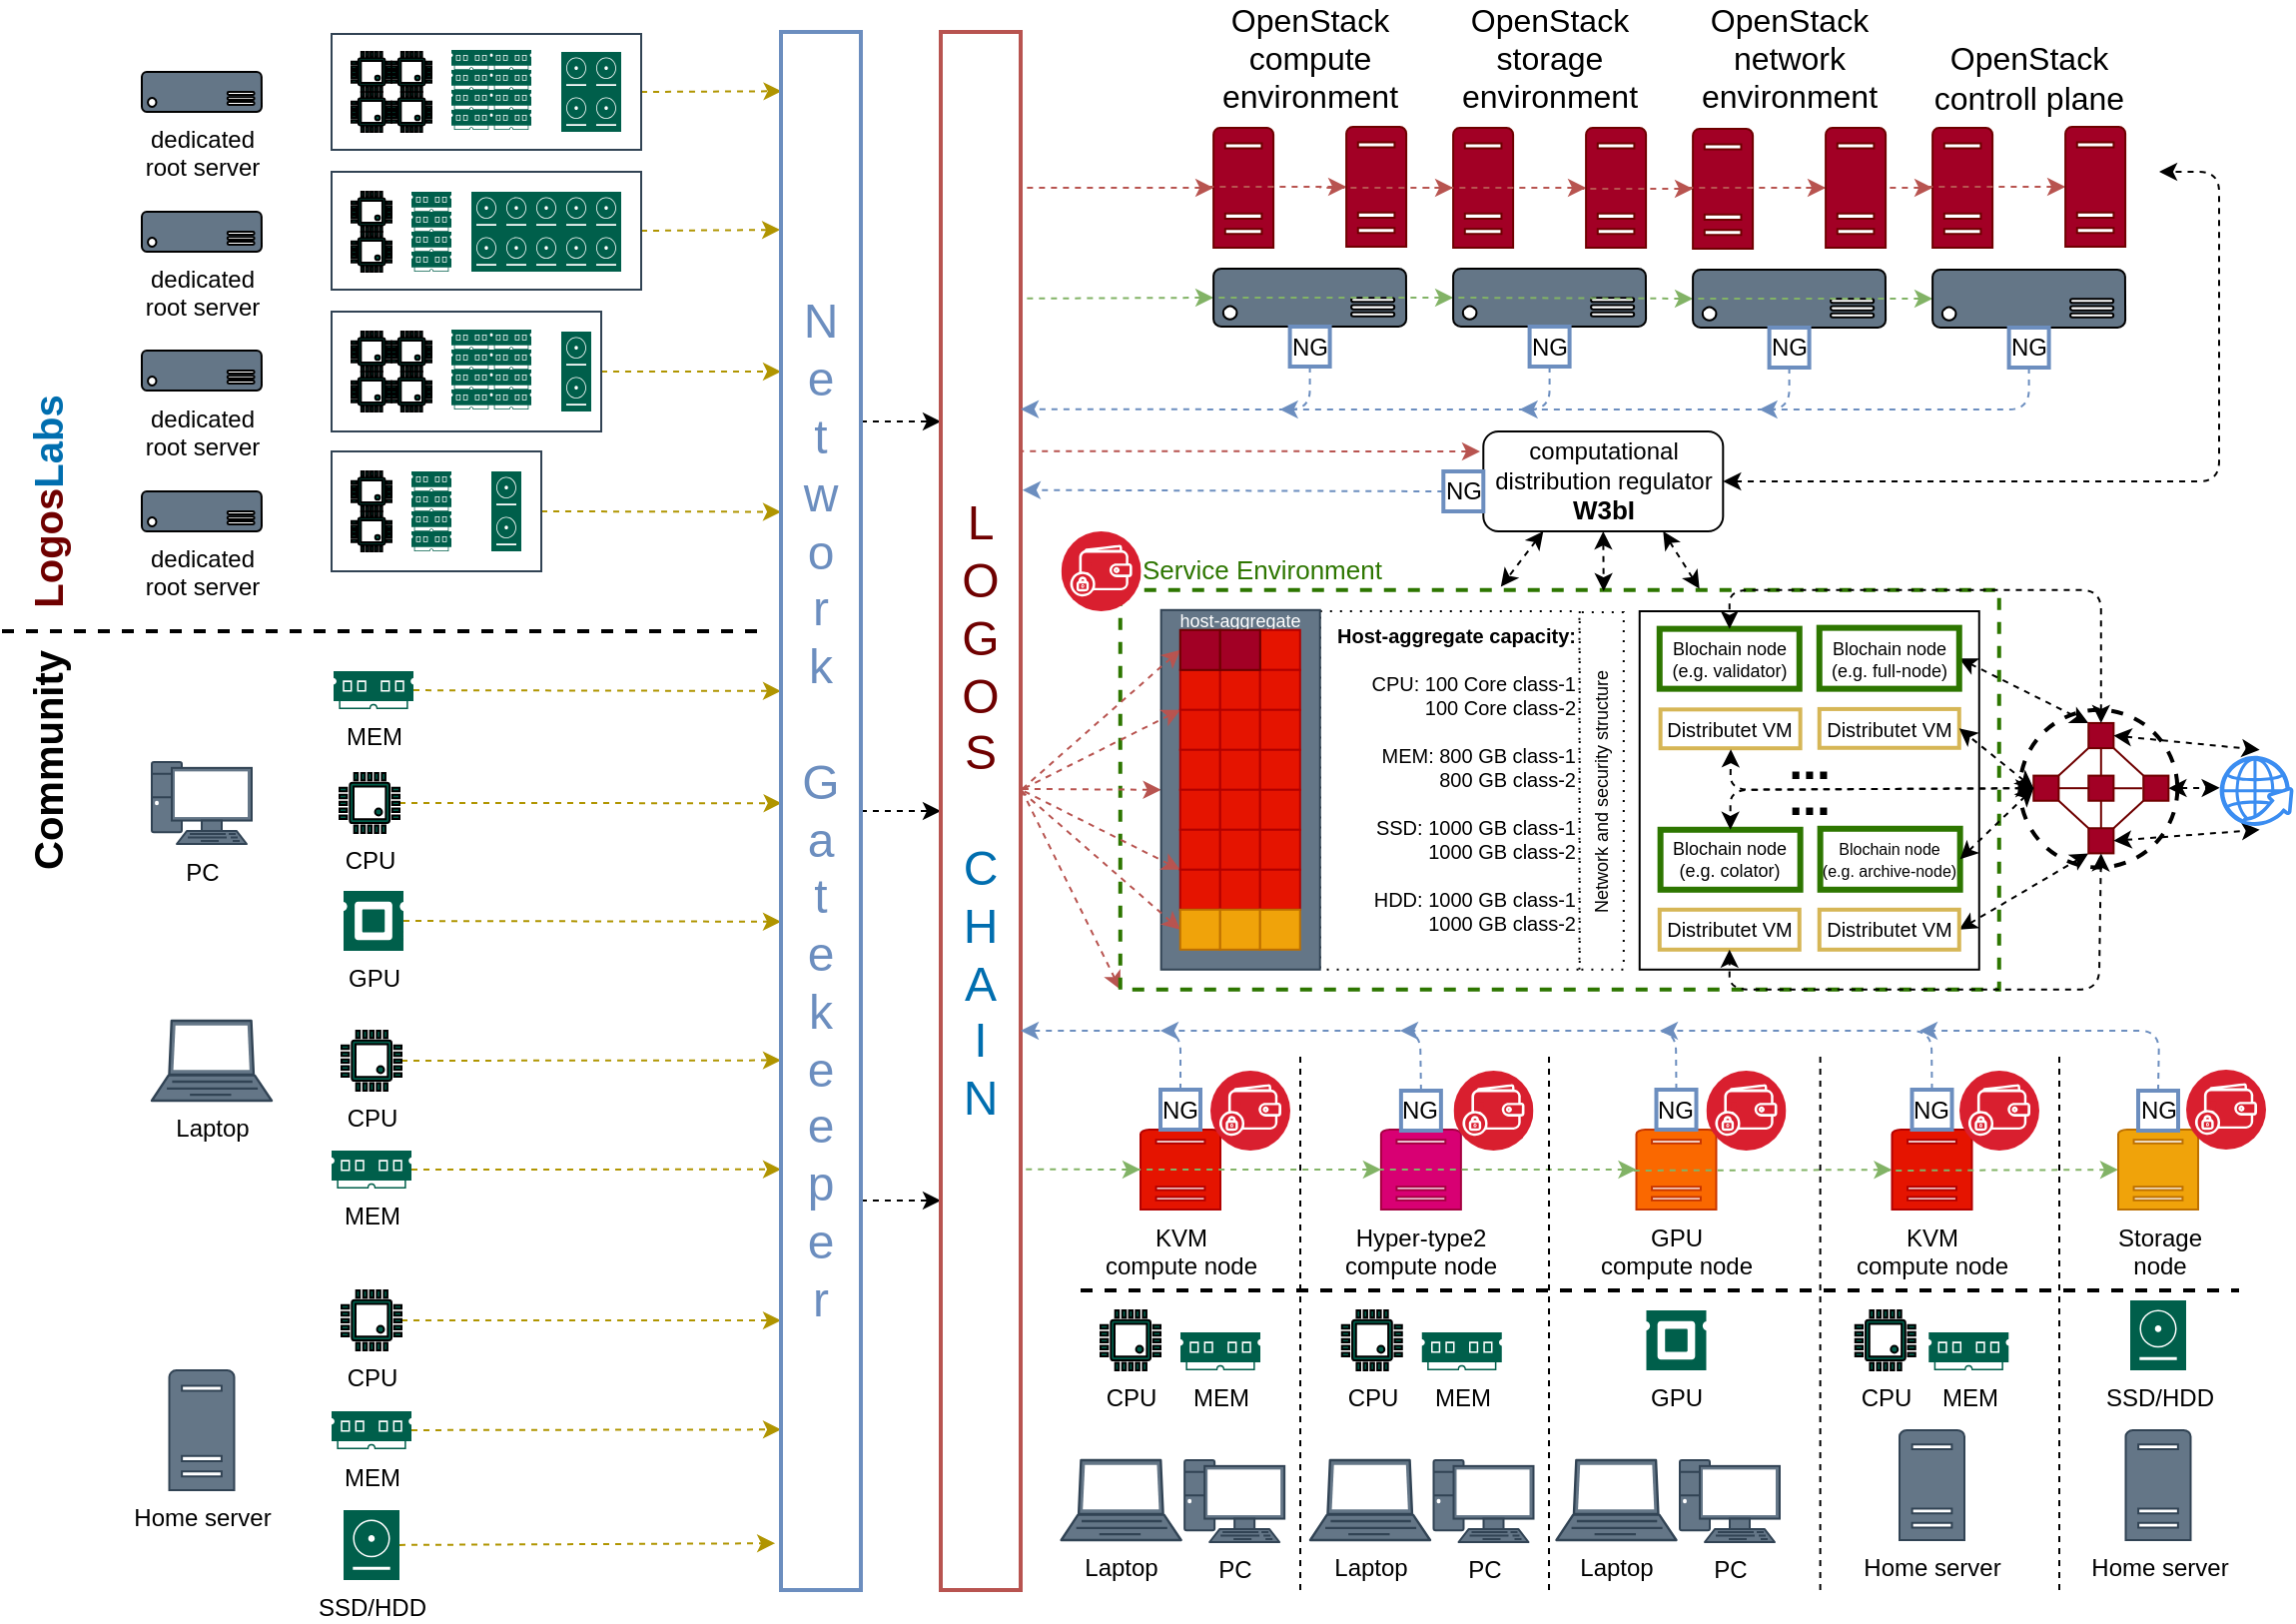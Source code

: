 <mxfile>
    <diagram id="KmqMPAlTn-rigEz4RomA" name="Page-1">
        <mxGraphModel dx="1577" dy="819" grid="1" gridSize="10" guides="1" tooltips="1" connect="1" arrows="1" fold="1" page="1" pageScale="1" pageWidth="1169" pageHeight="827" math="0" shadow="0">
            <root>
                <mxCell id="0"/>
                <mxCell id="1" parent="0"/>
                <mxCell id="483" style="edgeStyle=none;html=1;exitX=0;exitY=1;exitDx=0;exitDy=0;entryX=1.008;entryY=0.462;entryDx=0;entryDy=0;entryPerimeter=0;dashed=1;strokeColor=#b85450;strokeWidth=1;fontSize=8;fontColor=default;startArrow=classic;startFill=1;endArrow=none;endFill=0;fillColor=#f8cecc;gradientColor=#ea6b66;" parent="1" source="252" edge="1">
                    <mxGeometry relative="1" as="geometry">
                        <mxPoint x="520.64" y="399.75" as="targetPoint"/>
                    </mxGeometry>
                </mxCell>
                <mxCell id="252" value="" style="rounded=0;whiteSpace=wrap;html=1;labelBackgroundColor=none;strokeColor=#2D7600;strokeWidth=2;fontSize=16;fontColor=#ffffff;fillColor=none;dashed=1;" parent="1" vertex="1">
                    <mxGeometry x="569.88" y="299.39" width="440" height="200" as="geometry"/>
                </mxCell>
                <mxCell id="258" value="&lt;b&gt;Host-aggregate capacity:&lt;br&gt;&lt;/b&gt;&lt;br&gt;CPU: 100 Core class-1&lt;br&gt;&amp;nbsp; &amp;nbsp; &amp;nbsp; &amp;nbsp; &amp;nbsp; 100 Core class-2&lt;br&gt;&amp;nbsp;&lt;br&gt;&amp;nbsp; &amp;nbsp; &amp;nbsp;MEM: 800 GB class-1 800 GB class-2&lt;br&gt;&lt;br&gt;SSD: 1000 GB class-1&lt;br&gt;&amp;nbsp; &amp;nbsp; &amp;nbsp; &amp;nbsp; &amp;nbsp; 1000 GB class-2&lt;br&gt;&lt;br&gt;HDD: 1000 GB class-1&lt;br&gt;&amp;nbsp; &amp;nbsp; &amp;nbsp; &amp;nbsp; &amp;nbsp; 1000 GB class-2&lt;br&gt;&amp;nbsp; &amp;nbsp; &amp;nbsp; &amp;nbsp;&amp;nbsp;" style="rounded=0;whiteSpace=wrap;html=1;fillStyle=auto;strokeColor=default;strokeWidth=1;fontSize=10;fontColor=default;fillColor=none;gradientColor=none;align=right;dashed=1;dashPattern=1 4;" parent="1" vertex="1">
                    <mxGeometry x="669.88" y="310" width="130" height="179.39" as="geometry"/>
                </mxCell>
                <mxCell id="438" style="edgeStyle=none;html=1;exitX=0;exitY=0.5;exitDx=0;exitDy=0;entryX=1.008;entryY=0.461;entryDx=0;entryDy=0;entryPerimeter=0;dashed=1;strokeColor=#b85450;strokeWidth=1;fontSize=9;fontColor=default;startArrow=classic;startFill=1;endArrow=none;endFill=0;fillColor=#f8cecc;gradientColor=#ea6b66;" parent="1" source="437" edge="1">
                    <mxGeometry relative="1" as="geometry">
                        <mxPoint x="520.64" y="398.97" as="targetPoint"/>
                    </mxGeometry>
                </mxCell>
                <mxCell id="437" value="" style="rounded=0;whiteSpace=wrap;html=1;labelBackgroundColor=none;strokeColor=#314354;strokeWidth=1;fontSize=10;fontColor=#ffffff;fillColor=#647687;" parent="1" vertex="1">
                    <mxGeometry x="590.32" y="309.39" width="79.56" height="180" as="geometry"/>
                </mxCell>
                <mxCell id="172" style="edgeStyle=none;html=1;exitX=1;exitY=0.5;exitDx=0;exitDy=0;entryX=0.007;entryY=0.038;entryDx=0;entryDy=0;entryPerimeter=0;dashed=1;fontSize=24;fontColor=#6F0000;fillColor=#e3c800;strokeColor=#B09500;" parent="1" source="81" target="160" edge="1">
                    <mxGeometry relative="1" as="geometry"/>
                </mxCell>
                <mxCell id="81" value="" style="rounded=0;whiteSpace=wrap;html=1;labelBackgroundColor=none;strokeColor=#314354;fontSize=12;fontColor=default;fillColor=none;" parent="1" vertex="1">
                    <mxGeometry x="175" y="21" width="155" height="58" as="geometry"/>
                </mxCell>
                <mxCell id="173" style="edgeStyle=none;html=1;exitX=1;exitY=0.5;exitDx=0;exitDy=0;entryX=-0.011;entryY=0.127;entryDx=0;entryDy=0;entryPerimeter=0;dashed=1;fontSize=24;fontColor=#6F0000;fillColor=#e3c800;strokeColor=#B09500;" parent="1" source="137" target="160" edge="1">
                    <mxGeometry relative="1" as="geometry"/>
                </mxCell>
                <mxCell id="137" value="" style="rounded=0;whiteSpace=wrap;html=1;labelBackgroundColor=none;strokeColor=#314354;fontSize=12;fontColor=default;fillColor=none;" parent="1" vertex="1">
                    <mxGeometry x="175" y="90" width="155" height="59" as="geometry"/>
                </mxCell>
                <mxCell id="175" style="edgeStyle=none;html=1;exitX=1;exitY=0.5;exitDx=0;exitDy=0;entryX=0;entryY=0.308;entryDx=0;entryDy=0;entryPerimeter=0;dashed=1;fontSize=24;fontColor=#6F0000;fillColor=#e3c800;strokeColor=#B09500;" parent="1" source="96" target="160" edge="1">
                    <mxGeometry relative="1" as="geometry"/>
                </mxCell>
                <mxCell id="96" value="" style="rounded=0;whiteSpace=wrap;html=1;labelBackgroundColor=none;strokeColor=#314354;fontSize=12;fontColor=default;fillColor=none;" parent="1" vertex="1">
                    <mxGeometry x="175" y="230" width="105" height="60" as="geometry"/>
                </mxCell>
                <mxCell id="2" value="PC" style="fontColor=default;verticalAlign=top;verticalLabelPosition=bottom;labelPosition=center;align=center;html=1;outlineConnect=0;fillColor=#647687;strokeColor=#314354;gradientDirection=north;strokeWidth=2;shape=mxgraph.networks.pc;fontSize=12;" parent="1" vertex="1">
                    <mxGeometry x="85" y="385.5" width="50" height="41" as="geometry"/>
                </mxCell>
                <mxCell id="3" value="Laptop" style="fontColor=default;verticalAlign=top;verticalLabelPosition=bottom;labelPosition=center;align=center;html=1;outlineConnect=0;fillColor=#647687;strokeColor=#314354;gradientDirection=north;strokeWidth=2;shape=mxgraph.networks.laptop;fontSize=12;" parent="1" vertex="1">
                    <mxGeometry x="788.25" y="735" width="60" height="40" as="geometry"/>
                </mxCell>
                <mxCell id="4" value="Home server" style="sketch=0;pointerEvents=1;shadow=0;dashed=0;html=1;strokeColor=#314354;labelPosition=center;verticalLabelPosition=bottom;verticalAlign=top;outlineConnect=0;align=center;shape=mxgraph.office.servers.server_generic;fillColor=#647687;fontColor=default;fontSize=12;" parent="1" vertex="1">
                    <mxGeometry x="93.75" y="690" width="32.5" height="60" as="geometry"/>
                </mxCell>
                <mxCell id="165" style="edgeStyle=none;html=1;entryX=0;entryY=0.423;entryDx=0;entryDy=0;entryPerimeter=0;dashed=1;fontSize=24;fontColor=#6F0000;fillColor=#e3c800;strokeColor=#B09500;" parent="1" source="7" target="160" edge="1">
                    <mxGeometry relative="1" as="geometry"/>
                </mxCell>
                <mxCell id="7" value="&lt;font style=&quot;font-size: 12px;&quot;&gt;MEM&lt;/font&gt;" style="sketch=0;pointerEvents=1;shadow=0;dashed=0;html=1;strokeColor=default;fillColor=#005F4B;labelPosition=center;verticalLabelPosition=bottom;verticalAlign=top;align=center;outlineConnect=0;shape=mxgraph.veeam2.ram;fontColor=default;fontSize=12;" parent="1" vertex="1">
                    <mxGeometry x="176" y="340" width="40" height="19" as="geometry"/>
                </mxCell>
                <mxCell id="166" style="edgeStyle=none;html=1;entryX=0;entryY=0.571;entryDx=0;entryDy=0;entryPerimeter=0;dashed=1;fontSize=24;fontColor=#6F0000;fillColor=#e3c800;strokeColor=#B09500;" parent="1" source="10" target="160" edge="1">
                    <mxGeometry relative="1" as="geometry"/>
                </mxCell>
                <mxCell id="10" value="&lt;span style=&quot;font-size: 12px;&quot;&gt;GPU&lt;/span&gt;" style="sketch=0;pointerEvents=1;shadow=0;dashed=0;html=1;strokeColor=default;fillColor=#005F4B;labelPosition=center;verticalLabelPosition=bottom;verticalAlign=top;align=center;outlineConnect=0;shape=mxgraph.veeam2.cpu;fontColor=default;fontSize=12;" parent="1" vertex="1">
                    <mxGeometry x="181" y="450" width="30" height="30" as="geometry"/>
                </mxCell>
                <mxCell id="171" style="edgeStyle=none;html=1;entryX=-0.073;entryY=0.97;entryDx=0;entryDy=0;entryPerimeter=0;dashed=1;fontSize=24;fontColor=#6F0000;fillColor=#e3c800;strokeColor=#B09500;" parent="1" source="13" target="160" edge="1">
                    <mxGeometry relative="1" as="geometry"/>
                </mxCell>
                <mxCell id="13" value="&lt;font style=&quot;font-size: 12px;&quot;&gt;SSD/HDD&lt;/font&gt;" style="sketch=0;pointerEvents=1;shadow=0;dashed=0;html=1;strokeColor=none;fillColor=#005F4B;labelPosition=center;verticalLabelPosition=bottom;verticalAlign=top;align=center;outlineConnect=0;shape=mxgraph.veeam2.hdd;fontSize=12;fontColor=default;" parent="1" vertex="1">
                    <mxGeometry x="181" y="760" width="28.0" height="35" as="geometry"/>
                </mxCell>
                <mxCell id="164" style="edgeStyle=none;html=1;entryX=0.008;entryY=0.495;entryDx=0;entryDy=0;entryPerimeter=0;fontSize=24;fontColor=#6F0000;dashed=1;fillColor=#e3c800;strokeColor=#B09500;" parent="1" source="34" target="160" edge="1">
                    <mxGeometry relative="1" as="geometry"/>
                </mxCell>
                <mxCell id="34" value="CPU" style="pointerEvents=1;shadow=0;dashed=0;html=1;strokeColor=default;fillColor=#005F4B;labelPosition=center;verticalLabelPosition=bottom;verticalAlign=top;align=center;outlineConnect=0;shape=mxgraph.veeam.cpu;labelBackgroundColor=none;fontSize=12;fontColor=default;" parent="1" vertex="1">
                    <mxGeometry x="179" y="391" width="30" height="30" as="geometry"/>
                </mxCell>
                <mxCell id="168" style="edgeStyle=none;html=1;entryX=0;entryY=0.73;entryDx=0;entryDy=0;entryPerimeter=0;dashed=1;fontSize=24;fontColor=#6F0000;fillColor=#e3c800;strokeColor=#B09500;" parent="1" source="37" target="160" edge="1">
                    <mxGeometry relative="1" as="geometry"/>
                </mxCell>
                <mxCell id="37" value="&lt;font style=&quot;font-size: 12px;&quot;&gt;MEM&lt;/font&gt;" style="sketch=0;pointerEvents=1;shadow=0;dashed=0;html=1;strokeColor=default;fillColor=#005F4B;labelPosition=center;verticalLabelPosition=bottom;verticalAlign=top;align=center;outlineConnect=0;shape=mxgraph.veeam2.ram;fontColor=default;fontSize=12;" parent="1" vertex="1">
                    <mxGeometry x="175" y="580" width="40" height="19" as="geometry"/>
                </mxCell>
                <mxCell id="167" style="edgeStyle=none;html=1;entryX=0;entryY=0.66;entryDx=0;entryDy=0;entryPerimeter=0;dashed=1;fontSize=24;fontColor=#6F0000;fillColor=#e3c800;strokeColor=#B09500;" parent="1" source="39" target="160" edge="1">
                    <mxGeometry relative="1" as="geometry"/>
                </mxCell>
                <mxCell id="39" value="CPU" style="pointerEvents=1;shadow=0;dashed=0;html=1;strokeColor=default;fillColor=#005F4B;labelPosition=center;verticalLabelPosition=bottom;verticalAlign=top;align=center;outlineConnect=0;shape=mxgraph.veeam.cpu;labelBackgroundColor=none;fontSize=12;fontColor=default;" parent="1" vertex="1">
                    <mxGeometry x="180" y="520" width="30" height="30" as="geometry"/>
                </mxCell>
                <mxCell id="170" style="edgeStyle=none;html=1;entryX=0;entryY=0.897;entryDx=0;entryDy=0;entryPerimeter=0;dashed=1;fontSize=24;fontColor=#6F0000;fillColor=#e3c800;strokeColor=#B09500;" parent="1" source="40" target="160" edge="1">
                    <mxGeometry relative="1" as="geometry"/>
                </mxCell>
                <mxCell id="40" value="&lt;font style=&quot;font-size: 12px;&quot;&gt;MEM&lt;/font&gt;" style="sketch=0;pointerEvents=1;shadow=0;dashed=0;html=1;strokeColor=default;fillColor=#005F4B;labelPosition=center;verticalLabelPosition=bottom;verticalAlign=top;align=center;outlineConnect=0;shape=mxgraph.veeam2.ram;fontColor=default;fontSize=12;" parent="1" vertex="1">
                    <mxGeometry x="175" y="710.5" width="40" height="19" as="geometry"/>
                </mxCell>
                <mxCell id="169" style="edgeStyle=none;html=1;entryX=0;entryY=0.827;entryDx=0;entryDy=0;entryPerimeter=0;dashed=1;fontSize=24;fontColor=#6F0000;fillColor=#e3c800;strokeColor=#B09500;" parent="1" source="41" target="160" edge="1">
                    <mxGeometry relative="1" as="geometry"/>
                </mxCell>
                <mxCell id="41" value="CPU" style="pointerEvents=1;shadow=0;dashed=0;html=1;strokeColor=default;fillColor=#005F4B;labelPosition=center;verticalLabelPosition=bottom;verticalAlign=top;align=center;outlineConnect=0;shape=mxgraph.veeam.cpu;labelBackgroundColor=none;fontSize=12;fontColor=default;" parent="1" vertex="1">
                    <mxGeometry x="180" y="650" width="30" height="30" as="geometry"/>
                </mxCell>
                <mxCell id="399" style="edgeStyle=none;html=1;entryX=1.07;entryY=0.127;entryDx=0;entryDy=0;entryPerimeter=0;dashed=1;strokeColor=#b85450;strokeWidth=1;fontSize=10;fontColor=default;startArrow=classic;startFill=1;endArrow=none;endFill=0;fillColor=#f8cecc;gradientColor=#ea6b66;" parent="1" source="42" edge="1">
                    <mxGeometry relative="1" as="geometry">
                        <mxPoint x="522.6" y="98.06" as="targetPoint"/>
                    </mxGeometry>
                </mxCell>
                <mxCell id="42" value="" style="sketch=0;pointerEvents=1;shadow=0;dashed=0;html=1;strokeColor=#6F0000;labelPosition=center;verticalLabelPosition=bottom;verticalAlign=top;outlineConnect=0;align=center;shape=mxgraph.office.servers.server_generic;fillColor=#a20025;fontColor=#ffffff;" parent="1" vertex="1">
                    <mxGeometry x="616.55" y="68" width="30" height="60" as="geometry"/>
                </mxCell>
                <mxCell id="55" value="dedicated&lt;br style=&quot;font-size: 12px;&quot;&gt;root server" style="verticalLabelPosition=bottom;html=1;verticalAlign=top;align=center;strokeColor=default;fillColor=#647687;shape=mxgraph.azure.server;labelBackgroundColor=none;fontSize=12;fontColor=default;" parent="1" vertex="1">
                    <mxGeometry x="80" y="40" width="60" height="20" as="geometry"/>
                </mxCell>
                <mxCell id="56" value="dedicated&lt;br style=&quot;font-size: 12px;&quot;&gt;root server" style="verticalLabelPosition=bottom;html=1;verticalAlign=top;align=center;strokeColor=default;fillColor=#647687;shape=mxgraph.azure.server;labelBackgroundColor=none;fontSize=12;fontColor=default;" parent="1" vertex="1">
                    <mxGeometry x="80" y="110" width="60" height="20" as="geometry"/>
                </mxCell>
                <mxCell id="60" value="dedicated&lt;br style=&quot;font-size: 12px;&quot;&gt;root server" style="verticalLabelPosition=bottom;html=1;verticalAlign=top;align=center;strokeColor=default;fillColor=#647687;shape=mxgraph.azure.server;labelBackgroundColor=none;fontSize=12;fontColor=default;" parent="1" vertex="1">
                    <mxGeometry x="80" y="179.5" width="60" height="20" as="geometry"/>
                </mxCell>
                <mxCell id="61" value="dedicated&lt;br style=&quot;font-size: 12px;&quot;&gt;root server" style="verticalLabelPosition=bottom;html=1;verticalAlign=top;align=center;strokeColor=default;fillColor=#647687;shape=mxgraph.azure.server;labelBackgroundColor=none;fontSize=12;fontColor=default;" parent="1" vertex="1">
                    <mxGeometry x="80" y="250" width="60" height="20" as="geometry"/>
                </mxCell>
                <mxCell id="62" value="" style="sketch=0;pointerEvents=1;shadow=0;dashed=0;html=1;strokeColor=default;fillColor=#005F4B;labelPosition=center;verticalLabelPosition=bottom;verticalAlign=top;align=center;outlineConnect=0;shape=mxgraph.veeam2.ram;fontColor=default;fontSize=12;" parent="1" vertex="1">
                    <mxGeometry x="235" y="29" width="20" height="10" as="geometry"/>
                </mxCell>
                <mxCell id="63" value="" style="pointerEvents=1;shadow=0;dashed=0;html=1;strokeColor=default;fillColor=#005F4B;labelPosition=center;verticalLabelPosition=bottom;verticalAlign=top;align=center;outlineConnect=0;shape=mxgraph.veeam.cpu;labelBackgroundColor=none;fontSize=12;fontColor=default;" parent="1" vertex="1">
                    <mxGeometry x="185" y="30" width="20" height="20" as="geometry"/>
                </mxCell>
                <mxCell id="64" value="" style="pointerEvents=1;shadow=0;dashed=0;html=1;strokeColor=default;fillColor=#005F4B;labelPosition=center;verticalLabelPosition=bottom;verticalAlign=top;align=center;outlineConnect=0;shape=mxgraph.veeam.cpu;labelBackgroundColor=none;fontSize=12;fontColor=default;" parent="1" vertex="1">
                    <mxGeometry x="205" y="30" width="20" height="20" as="geometry"/>
                </mxCell>
                <mxCell id="65" value="" style="pointerEvents=1;shadow=0;dashed=0;html=1;strokeColor=default;fillColor=#005F4B;labelPosition=center;verticalLabelPosition=bottom;verticalAlign=top;align=center;outlineConnect=0;shape=mxgraph.veeam.cpu;labelBackgroundColor=none;fontSize=12;fontColor=default;" parent="1" vertex="1">
                    <mxGeometry x="185" y="50" width="20" height="20" as="geometry"/>
                </mxCell>
                <mxCell id="66" value="" style="pointerEvents=1;shadow=0;dashed=0;html=1;strokeColor=default;fillColor=#005F4B;labelPosition=center;verticalLabelPosition=bottom;verticalAlign=top;align=center;outlineConnect=0;shape=mxgraph.veeam.cpu;labelBackgroundColor=none;fontSize=12;fontColor=default;" parent="1" vertex="1">
                    <mxGeometry x="205" y="50" width="20" height="20" as="geometry"/>
                </mxCell>
                <mxCell id="68" value="" style="sketch=0;pointerEvents=1;shadow=0;dashed=0;html=1;strokeColor=default;fillColor=#005F4B;labelPosition=center;verticalLabelPosition=bottom;verticalAlign=top;align=center;outlineConnect=0;shape=mxgraph.veeam2.ram;fontColor=default;fontSize=12;" parent="1" vertex="1">
                    <mxGeometry x="235" y="49" width="20" height="10" as="geometry"/>
                </mxCell>
                <mxCell id="70" value="" style="sketch=0;pointerEvents=1;shadow=0;dashed=0;html=1;strokeColor=default;fillColor=#005F4B;labelPosition=center;verticalLabelPosition=bottom;verticalAlign=top;align=center;outlineConnect=0;shape=mxgraph.veeam2.ram;fontColor=default;fontSize=12;" parent="1" vertex="1">
                    <mxGeometry x="235" y="39" width="20" height="10" as="geometry"/>
                </mxCell>
                <mxCell id="72" value="" style="sketch=0;pointerEvents=1;shadow=0;dashed=0;html=1;strokeColor=default;fillColor=#005F4B;labelPosition=center;verticalLabelPosition=bottom;verticalAlign=top;align=center;outlineConnect=0;shape=mxgraph.veeam2.ram;fontColor=default;fontSize=12;" parent="1" vertex="1">
                    <mxGeometry x="235" y="59" width="20" height="10" as="geometry"/>
                </mxCell>
                <mxCell id="73" value="" style="sketch=0;pointerEvents=1;shadow=0;dashed=0;html=1;strokeColor=default;fillColor=#005F4B;labelPosition=center;verticalLabelPosition=bottom;verticalAlign=top;align=center;outlineConnect=0;shape=mxgraph.veeam2.ram;fontColor=default;fontSize=12;" parent="1" vertex="1">
                    <mxGeometry x="255" y="29" width="20" height="10" as="geometry"/>
                </mxCell>
                <mxCell id="74" value="" style="sketch=0;pointerEvents=1;shadow=0;dashed=0;html=1;strokeColor=default;fillColor=#005F4B;labelPosition=center;verticalLabelPosition=bottom;verticalAlign=top;align=center;outlineConnect=0;shape=mxgraph.veeam2.ram;fontColor=default;fontSize=12;" parent="1" vertex="1">
                    <mxGeometry x="255" y="49" width="20" height="10" as="geometry"/>
                </mxCell>
                <mxCell id="75" value="" style="sketch=0;pointerEvents=1;shadow=0;dashed=0;html=1;strokeColor=default;fillColor=#005F4B;labelPosition=center;verticalLabelPosition=bottom;verticalAlign=top;align=center;outlineConnect=0;shape=mxgraph.veeam2.ram;fontColor=default;fontSize=12;" parent="1" vertex="1">
                    <mxGeometry x="255" y="39" width="20" height="10" as="geometry"/>
                </mxCell>
                <mxCell id="76" value="" style="sketch=0;pointerEvents=1;shadow=0;dashed=0;html=1;strokeColor=default;fillColor=#005F4B;labelPosition=center;verticalLabelPosition=bottom;verticalAlign=top;align=center;outlineConnect=0;shape=mxgraph.veeam2.ram;fontColor=default;fontSize=12;" parent="1" vertex="1">
                    <mxGeometry x="255" y="59" width="20" height="10" as="geometry"/>
                </mxCell>
                <mxCell id="82" value="" style="sketch=0;pointerEvents=1;shadow=0;dashed=0;html=1;strokeColor=default;fillColor=#005F4B;labelPosition=center;verticalLabelPosition=bottom;verticalAlign=top;align=center;outlineConnect=0;shape=mxgraph.veeam2.ram;fontColor=default;fontSize=12;" parent="1" vertex="1">
                    <mxGeometry x="215" y="240" width="20" height="10" as="geometry"/>
                </mxCell>
                <mxCell id="83" value="" style="pointerEvents=1;shadow=0;dashed=0;html=1;strokeColor=default;fillColor=#005F4B;labelPosition=center;verticalLabelPosition=bottom;verticalAlign=top;align=center;outlineConnect=0;shape=mxgraph.veeam.cpu;labelBackgroundColor=none;fontSize=12;fontColor=default;" parent="1" vertex="1">
                    <mxGeometry x="185" y="240" width="20" height="20" as="geometry"/>
                </mxCell>
                <mxCell id="85" value="" style="pointerEvents=1;shadow=0;dashed=0;html=1;strokeColor=default;fillColor=#005F4B;labelPosition=center;verticalLabelPosition=bottom;verticalAlign=top;align=center;outlineConnect=0;shape=mxgraph.veeam.cpu;labelBackgroundColor=none;fontSize=12;fontColor=default;" parent="1" vertex="1">
                    <mxGeometry x="185" y="260" width="20" height="20" as="geometry"/>
                </mxCell>
                <mxCell id="87" value="" style="sketch=0;pointerEvents=1;shadow=0;dashed=0;html=1;strokeColor=default;fillColor=#005F4B;labelPosition=center;verticalLabelPosition=bottom;verticalAlign=top;align=center;outlineConnect=0;shape=mxgraph.veeam2.ram;fontColor=default;fontSize=12;" parent="1" vertex="1">
                    <mxGeometry x="215" y="260" width="20" height="10" as="geometry"/>
                </mxCell>
                <mxCell id="88" value="" style="sketch=0;pointerEvents=1;shadow=0;dashed=0;html=1;strokeColor=default;fillColor=#005F4B;labelPosition=center;verticalLabelPosition=bottom;verticalAlign=top;align=center;outlineConnect=0;shape=mxgraph.veeam2.ram;fontColor=default;fontSize=12;" parent="1" vertex="1">
                    <mxGeometry x="215" y="250" width="20" height="10" as="geometry"/>
                </mxCell>
                <mxCell id="89" value="" style="sketch=0;pointerEvents=1;shadow=0;dashed=0;html=1;strokeColor=default;fillColor=#005F4B;labelPosition=center;verticalLabelPosition=bottom;verticalAlign=top;align=center;outlineConnect=0;shape=mxgraph.veeam2.ram;fontColor=default;fontSize=12;" parent="1" vertex="1">
                    <mxGeometry x="215" y="270" width="20" height="10" as="geometry"/>
                </mxCell>
                <mxCell id="97" value="" style="sketch=0;pointerEvents=1;shadow=0;dashed=0;html=1;strokeColor=default;fillColor=#005F4B;labelPosition=center;verticalLabelPosition=bottom;verticalAlign=top;align=center;outlineConnect=0;shape=mxgraph.veeam2.ram;fontColor=default;fontSize=12;" parent="1" vertex="1">
                    <mxGeometry x="235" y="169" width="20" height="10" as="geometry"/>
                </mxCell>
                <mxCell id="98" value="" style="pointerEvents=1;shadow=0;dashed=0;html=1;strokeColor=default;fillColor=#005F4B;labelPosition=center;verticalLabelPosition=bottom;verticalAlign=top;align=center;outlineConnect=0;shape=mxgraph.veeam.cpu;labelBackgroundColor=none;fontSize=12;fontColor=default;" parent="1" vertex="1">
                    <mxGeometry x="185" y="170" width="20" height="20" as="geometry"/>
                </mxCell>
                <mxCell id="99" value="" style="pointerEvents=1;shadow=0;dashed=0;html=1;strokeColor=default;fillColor=#005F4B;labelPosition=center;verticalLabelPosition=bottom;verticalAlign=top;align=center;outlineConnect=0;shape=mxgraph.veeam.cpu;labelBackgroundColor=none;fontSize=12;fontColor=default;" parent="1" vertex="1">
                    <mxGeometry x="205" y="170" width="20" height="20" as="geometry"/>
                </mxCell>
                <mxCell id="100" value="" style="pointerEvents=1;shadow=0;dashed=0;html=1;strokeColor=default;fillColor=#005F4B;labelPosition=center;verticalLabelPosition=bottom;verticalAlign=top;align=center;outlineConnect=0;shape=mxgraph.veeam.cpu;labelBackgroundColor=none;fontSize=12;fontColor=default;" parent="1" vertex="1">
                    <mxGeometry x="185" y="190" width="20" height="20" as="geometry"/>
                </mxCell>
                <mxCell id="101" value="" style="pointerEvents=1;shadow=0;dashed=0;html=1;strokeColor=default;fillColor=#005F4B;labelPosition=center;verticalLabelPosition=bottom;verticalAlign=top;align=center;outlineConnect=0;shape=mxgraph.veeam.cpu;labelBackgroundColor=none;fontSize=12;fontColor=default;" parent="1" vertex="1">
                    <mxGeometry x="205" y="190" width="20" height="20" as="geometry"/>
                </mxCell>
                <mxCell id="102" value="" style="sketch=0;pointerEvents=1;shadow=0;dashed=0;html=1;strokeColor=default;fillColor=#005F4B;labelPosition=center;verticalLabelPosition=bottom;verticalAlign=top;align=center;outlineConnect=0;shape=mxgraph.veeam2.ram;fontColor=default;fontSize=12;" parent="1" vertex="1">
                    <mxGeometry x="235" y="189" width="20" height="10" as="geometry"/>
                </mxCell>
                <mxCell id="103" value="" style="sketch=0;pointerEvents=1;shadow=0;dashed=0;html=1;strokeColor=default;fillColor=#005F4B;labelPosition=center;verticalLabelPosition=bottom;verticalAlign=top;align=center;outlineConnect=0;shape=mxgraph.veeam2.ram;fontColor=default;fontSize=12;" parent="1" vertex="1">
                    <mxGeometry x="235" y="179" width="20" height="10" as="geometry"/>
                </mxCell>
                <mxCell id="104" value="" style="sketch=0;pointerEvents=1;shadow=0;dashed=0;html=1;strokeColor=default;fillColor=#005F4B;labelPosition=center;verticalLabelPosition=bottom;verticalAlign=top;align=center;outlineConnect=0;shape=mxgraph.veeam2.ram;fontColor=default;fontSize=12;" parent="1" vertex="1">
                    <mxGeometry x="235" y="199" width="20" height="10" as="geometry"/>
                </mxCell>
                <mxCell id="105" value="" style="sketch=0;pointerEvents=1;shadow=0;dashed=0;html=1;strokeColor=default;fillColor=#005F4B;labelPosition=center;verticalLabelPosition=bottom;verticalAlign=top;align=center;outlineConnect=0;shape=mxgraph.veeam2.ram;fontColor=default;fontSize=12;" parent="1" vertex="1">
                    <mxGeometry x="255" y="169" width="20" height="10" as="geometry"/>
                </mxCell>
                <mxCell id="106" value="" style="sketch=0;pointerEvents=1;shadow=0;dashed=0;html=1;strokeColor=default;fillColor=#005F4B;labelPosition=center;verticalLabelPosition=bottom;verticalAlign=top;align=center;outlineConnect=0;shape=mxgraph.veeam2.ram;fontColor=default;fontSize=12;" parent="1" vertex="1">
                    <mxGeometry x="255" y="189" width="20" height="10" as="geometry"/>
                </mxCell>
                <mxCell id="107" value="" style="sketch=0;pointerEvents=1;shadow=0;dashed=0;html=1;strokeColor=default;fillColor=#005F4B;labelPosition=center;verticalLabelPosition=bottom;verticalAlign=top;align=center;outlineConnect=0;shape=mxgraph.veeam2.ram;fontColor=default;fontSize=12;" parent="1" vertex="1">
                    <mxGeometry x="255" y="179" width="20" height="10" as="geometry"/>
                </mxCell>
                <mxCell id="108" value="" style="sketch=0;pointerEvents=1;shadow=0;dashed=0;html=1;strokeColor=default;fillColor=#005F4B;labelPosition=center;verticalLabelPosition=bottom;verticalAlign=top;align=center;outlineConnect=0;shape=mxgraph.veeam2.ram;fontColor=default;fontSize=12;" parent="1" vertex="1">
                    <mxGeometry x="255" y="199" width="20" height="10" as="geometry"/>
                </mxCell>
                <mxCell id="174" style="edgeStyle=none;html=1;exitX=1;exitY=0.5;exitDx=0;exitDy=0;entryX=0;entryY=0.218;entryDx=0;entryDy=0;entryPerimeter=0;dashed=1;fontSize=24;fontColor=#6F0000;fillColor=#e3c800;strokeColor=#B09500;" parent="1" source="111" target="160" edge="1">
                    <mxGeometry relative="1" as="geometry"/>
                </mxCell>
                <mxCell id="111" value="" style="rounded=0;whiteSpace=wrap;html=1;labelBackgroundColor=none;strokeColor=#314354;fontSize=12;fontColor=default;fillColor=none;" parent="1" vertex="1">
                    <mxGeometry x="175" y="160" width="135" height="60" as="geometry"/>
                </mxCell>
                <mxCell id="123" value="" style="sketch=0;pointerEvents=1;shadow=0;dashed=0;html=1;strokeColor=default;fillColor=#005F4B;labelPosition=center;verticalLabelPosition=bottom;verticalAlign=top;align=center;outlineConnect=0;shape=mxgraph.veeam2.ram;fontColor=default;fontSize=12;" parent="1" vertex="1">
                    <mxGeometry x="215" y="100" width="20" height="10" as="geometry"/>
                </mxCell>
                <mxCell id="124" value="" style="pointerEvents=1;shadow=0;dashed=0;html=1;strokeColor=default;fillColor=#005F4B;labelPosition=center;verticalLabelPosition=bottom;verticalAlign=top;align=center;outlineConnect=0;shape=mxgraph.veeam.cpu;labelBackgroundColor=none;fontSize=12;fontColor=default;" parent="1" vertex="1">
                    <mxGeometry x="185" y="100" width="20" height="20" as="geometry"/>
                </mxCell>
                <mxCell id="126" value="" style="pointerEvents=1;shadow=0;dashed=0;html=1;strokeColor=default;fillColor=#005F4B;labelPosition=center;verticalLabelPosition=bottom;verticalAlign=top;align=center;outlineConnect=0;shape=mxgraph.veeam.cpu;labelBackgroundColor=none;fontSize=12;fontColor=default;" parent="1" vertex="1">
                    <mxGeometry x="185" y="120" width="20" height="20" as="geometry"/>
                </mxCell>
                <mxCell id="128" value="" style="sketch=0;pointerEvents=1;shadow=0;dashed=0;html=1;strokeColor=default;fillColor=#005F4B;labelPosition=center;verticalLabelPosition=bottom;verticalAlign=top;align=center;outlineConnect=0;shape=mxgraph.veeam2.ram;fontColor=default;fontSize=12;" parent="1" vertex="1">
                    <mxGeometry x="215" y="120" width="20" height="10" as="geometry"/>
                </mxCell>
                <mxCell id="129" value="" style="sketch=0;pointerEvents=1;shadow=0;dashed=0;html=1;strokeColor=default;fillColor=#005F4B;labelPosition=center;verticalLabelPosition=bottom;verticalAlign=top;align=center;outlineConnect=0;shape=mxgraph.veeam2.ram;fontColor=default;fontSize=12;" parent="1" vertex="1">
                    <mxGeometry x="215" y="110" width="20" height="10" as="geometry"/>
                </mxCell>
                <mxCell id="130" value="" style="sketch=0;pointerEvents=1;shadow=0;dashed=0;html=1;strokeColor=default;fillColor=#005F4B;labelPosition=center;verticalLabelPosition=bottom;verticalAlign=top;align=center;outlineConnect=0;shape=mxgraph.veeam2.ram;fontColor=default;fontSize=12;" parent="1" vertex="1">
                    <mxGeometry x="215" y="130" width="20" height="10" as="geometry"/>
                </mxCell>
                <mxCell id="135" value="" style="sketch=0;pointerEvents=1;shadow=0;dashed=0;html=1;strokeColor=none;fillColor=#005F4B;labelPosition=center;verticalLabelPosition=bottom;verticalAlign=top;align=center;outlineConnect=0;shape=mxgraph.veeam2.hdd;fontSize=12;fontColor=default;" parent="1" vertex="1">
                    <mxGeometry x="245" y="100" width="15" height="20" as="geometry"/>
                </mxCell>
                <mxCell id="136" value="" style="sketch=0;pointerEvents=1;shadow=0;dashed=0;html=1;strokeColor=none;fillColor=#005F4B;labelPosition=center;verticalLabelPosition=bottom;verticalAlign=top;align=center;outlineConnect=0;shape=mxgraph.veeam2.hdd;fontSize=12;fontColor=default;" parent="1" vertex="1">
                    <mxGeometry x="245" y="120" width="15" height="20" as="geometry"/>
                </mxCell>
                <mxCell id="142" value="" style="sketch=0;pointerEvents=1;shadow=0;dashed=0;html=1;strokeColor=none;fillColor=#005F4B;labelPosition=center;verticalLabelPosition=bottom;verticalAlign=top;align=center;outlineConnect=0;shape=mxgraph.veeam2.hdd;fontSize=12;fontColor=default;" parent="1" vertex="1">
                    <mxGeometry x="260" y="100" width="15" height="20" as="geometry"/>
                </mxCell>
                <mxCell id="143" value="" style="sketch=0;pointerEvents=1;shadow=0;dashed=0;html=1;strokeColor=none;fillColor=#005F4B;labelPosition=center;verticalLabelPosition=bottom;verticalAlign=top;align=center;outlineConnect=0;shape=mxgraph.veeam2.hdd;fontSize=12;fontColor=default;" parent="1" vertex="1">
                    <mxGeometry x="260" y="120" width="15" height="20" as="geometry"/>
                </mxCell>
                <mxCell id="144" value="" style="sketch=0;pointerEvents=1;shadow=0;dashed=0;html=1;strokeColor=none;fillColor=#005F4B;labelPosition=center;verticalLabelPosition=bottom;verticalAlign=top;align=center;outlineConnect=0;shape=mxgraph.veeam2.hdd;fontSize=12;fontColor=default;" parent="1" vertex="1">
                    <mxGeometry x="275" y="100" width="15" height="20" as="geometry"/>
                </mxCell>
                <mxCell id="145" value="" style="sketch=0;pointerEvents=1;shadow=0;dashed=0;html=1;strokeColor=none;fillColor=#005F4B;labelPosition=center;verticalLabelPosition=bottom;verticalAlign=top;align=center;outlineConnect=0;shape=mxgraph.veeam2.hdd;fontSize=12;fontColor=default;" parent="1" vertex="1">
                    <mxGeometry x="275" y="120" width="15" height="20" as="geometry"/>
                </mxCell>
                <mxCell id="146" value="" style="sketch=0;pointerEvents=1;shadow=0;dashed=0;html=1;strokeColor=none;fillColor=#005F4B;labelPosition=center;verticalLabelPosition=bottom;verticalAlign=top;align=center;outlineConnect=0;shape=mxgraph.veeam2.hdd;fontSize=12;fontColor=default;" parent="1" vertex="1">
                    <mxGeometry x="290" y="100" width="15" height="20" as="geometry"/>
                </mxCell>
                <mxCell id="147" value="" style="sketch=0;pointerEvents=1;shadow=0;dashed=0;html=1;strokeColor=none;fillColor=#005F4B;labelPosition=center;verticalLabelPosition=bottom;verticalAlign=top;align=center;outlineConnect=0;shape=mxgraph.veeam2.hdd;fontSize=12;fontColor=default;" parent="1" vertex="1">
                    <mxGeometry x="290" y="120" width="15" height="20" as="geometry"/>
                </mxCell>
                <mxCell id="148" value="" style="sketch=0;pointerEvents=1;shadow=0;dashed=0;html=1;strokeColor=none;fillColor=#005F4B;labelPosition=center;verticalLabelPosition=bottom;verticalAlign=top;align=center;outlineConnect=0;shape=mxgraph.veeam2.hdd;fontSize=12;fontColor=default;" parent="1" vertex="1">
                    <mxGeometry x="305" y="100" width="15" height="20" as="geometry"/>
                </mxCell>
                <mxCell id="149" value="" style="sketch=0;pointerEvents=1;shadow=0;dashed=0;html=1;strokeColor=none;fillColor=#005F4B;labelPosition=center;verticalLabelPosition=bottom;verticalAlign=top;align=center;outlineConnect=0;shape=mxgraph.veeam2.hdd;fontSize=12;fontColor=default;" parent="1" vertex="1">
                    <mxGeometry x="305" y="120" width="15" height="20" as="geometry"/>
                </mxCell>
                <mxCell id="150" value="" style="sketch=0;pointerEvents=1;shadow=0;dashed=0;html=1;strokeColor=none;fillColor=#005F4B;labelPosition=center;verticalLabelPosition=bottom;verticalAlign=top;align=center;outlineConnect=0;shape=mxgraph.veeam2.hdd;fontSize=12;fontColor=default;" parent="1" vertex="1">
                    <mxGeometry x="290" y="30" width="15" height="20" as="geometry"/>
                </mxCell>
                <mxCell id="151" value="" style="sketch=0;pointerEvents=1;shadow=0;dashed=0;html=1;strokeColor=none;fillColor=#005F4B;labelPosition=center;verticalLabelPosition=bottom;verticalAlign=top;align=center;outlineConnect=0;shape=mxgraph.veeam2.hdd;fontSize=12;fontColor=default;" parent="1" vertex="1">
                    <mxGeometry x="290" y="50" width="15" height="20" as="geometry"/>
                </mxCell>
                <mxCell id="152" value="" style="sketch=0;pointerEvents=1;shadow=0;dashed=0;html=1;strokeColor=none;fillColor=#005F4B;labelPosition=center;verticalLabelPosition=bottom;verticalAlign=top;align=center;outlineConnect=0;shape=mxgraph.veeam2.hdd;fontSize=12;fontColor=default;" parent="1" vertex="1">
                    <mxGeometry x="305" y="30" width="15" height="20" as="geometry"/>
                </mxCell>
                <mxCell id="153" value="" style="sketch=0;pointerEvents=1;shadow=0;dashed=0;html=1;strokeColor=none;fillColor=#005F4B;labelPosition=center;verticalLabelPosition=bottom;verticalAlign=top;align=center;outlineConnect=0;shape=mxgraph.veeam2.hdd;fontSize=12;fontColor=default;" parent="1" vertex="1">
                    <mxGeometry x="305" y="50" width="15" height="20" as="geometry"/>
                </mxCell>
                <mxCell id="154" value="" style="sketch=0;pointerEvents=1;shadow=0;dashed=0;html=1;strokeColor=none;fillColor=#005F4B;labelPosition=center;verticalLabelPosition=bottom;verticalAlign=top;align=center;outlineConnect=0;shape=mxgraph.veeam2.hdd;fontSize=12;fontColor=default;" parent="1" vertex="1">
                    <mxGeometry x="290" y="170" width="15" height="20" as="geometry"/>
                </mxCell>
                <mxCell id="155" value="" style="sketch=0;pointerEvents=1;shadow=0;dashed=0;html=1;strokeColor=none;fillColor=#005F4B;labelPosition=center;verticalLabelPosition=bottom;verticalAlign=top;align=center;outlineConnect=0;shape=mxgraph.veeam2.hdd;fontSize=12;fontColor=default;" parent="1" vertex="1">
                    <mxGeometry x="290" y="190" width="15" height="20" as="geometry"/>
                </mxCell>
                <mxCell id="158" value="" style="sketch=0;pointerEvents=1;shadow=0;dashed=0;html=1;strokeColor=none;fillColor=#005F4B;labelPosition=center;verticalLabelPosition=bottom;verticalAlign=top;align=center;outlineConnect=0;shape=mxgraph.veeam2.hdd;fontSize=12;fontColor=default;" parent="1" vertex="1">
                    <mxGeometry x="255" y="240" width="15" height="20" as="geometry"/>
                </mxCell>
                <mxCell id="159" value="" style="sketch=0;pointerEvents=1;shadow=0;dashed=0;html=1;strokeColor=none;fillColor=#005F4B;labelPosition=center;verticalLabelPosition=bottom;verticalAlign=top;align=center;outlineConnect=0;shape=mxgraph.veeam2.hdd;fontSize=12;fontColor=default;" parent="1" vertex="1">
                    <mxGeometry x="255" y="260" width="15" height="20" as="geometry"/>
                </mxCell>
                <mxCell id="176" style="edgeStyle=none;html=1;exitX=1;exitY=0.25;exitDx=0;exitDy=0;entryX=0;entryY=0.25;entryDx=0;entryDy=0;dashed=1;fontSize=24;fontColor=#6F0000;" parent="1" source="160" target="162" edge="1">
                    <mxGeometry relative="1" as="geometry"/>
                </mxCell>
                <mxCell id="177" style="edgeStyle=none;html=1;exitX=1;exitY=0.5;exitDx=0;exitDy=0;dashed=1;fontSize=24;fontColor=#6F0000;" parent="1" source="160" target="162" edge="1">
                    <mxGeometry relative="1" as="geometry"/>
                </mxCell>
                <mxCell id="178" style="edgeStyle=none;html=1;exitX=1;exitY=0.75;exitDx=0;exitDy=0;entryX=0;entryY=0.75;entryDx=0;entryDy=0;dashed=1;fontSize=24;fontColor=#6F0000;" parent="1" source="160" target="162" edge="1">
                    <mxGeometry relative="1" as="geometry"/>
                </mxCell>
                <mxCell id="160" value="&lt;font style=&quot;font-size: 24px;&quot;&gt;&lt;font color=&quot;#6c8ebf&quot;&gt;N&lt;br&gt;&lt;/font&gt;&lt;font style=&quot;font-size: 24px;&quot;&gt;&lt;font color=&quot;#6c8ebf&quot;&gt;e&lt;br&gt;t&lt;br&gt;w&lt;br&gt;o&lt;br&gt;r&lt;br&gt;k&lt;br&gt;&lt;br&gt;G&lt;br&gt;a&lt;br&gt;t&lt;br&gt;e&lt;br&gt;k&lt;br&gt;e&lt;br&gt;e&lt;br&gt;p&lt;br&gt;e&lt;br&gt;r&lt;/font&gt;&lt;br&gt;&lt;/font&gt;&lt;/font&gt;" style="rounded=0;whiteSpace=wrap;html=1;labelBackgroundColor=none;strokeColor=#6C8EBF;fontSize=12;fillColor=none;gradientColor=#7ea6e0;strokeWidth=2;" parent="1" vertex="1">
                    <mxGeometry x="400" y="20" width="40" height="780" as="geometry"/>
                </mxCell>
                <mxCell id="162" value="&lt;font style=&quot;font-size: 24px;&quot;&gt;&lt;font style=&quot;font-size: 24px;&quot;&gt;&lt;font color=&quot;#6f0000&quot;&gt;L&lt;br&gt;O&lt;br&gt;G&lt;br&gt;O&lt;br&gt;S&lt;br&gt;&lt;/font&gt;&lt;br&gt;&lt;font color=&quot;#006eaf&quot;&gt;C&lt;br&gt;H&lt;br&gt;A&lt;br&gt;I&lt;br&gt;N&lt;/font&gt;&lt;br&gt;&lt;/font&gt;&lt;/font&gt;" style="rounded=0;whiteSpace=wrap;html=1;labelBackgroundColor=none;strokeColor=#b85450;fontSize=12;fillColor=none;gradientColor=#ea6b66;strokeWidth=2;" parent="1" vertex="1">
                    <mxGeometry x="480" y="20" width="40" height="780" as="geometry"/>
                </mxCell>
                <mxCell id="163" value="&lt;font style=&quot;font-size: 20px;&quot;&gt;&lt;b&gt;&lt;font style=&quot;font-size: 20px;&quot; color=&quot;#6f0000&quot;&gt;Logos&lt;/font&gt;&lt;font style=&quot;font-size: 20px;&quot; color=&quot;#006eaf&quot;&gt;Labs&lt;/font&gt;&lt;/b&gt;&lt;/font&gt;" style="text;html=1;strokeColor=none;fillColor=none;align=center;verticalAlign=middle;whiteSpace=wrap;rounded=0;dashed=1;fontSize=8;rotation=-90;" parent="1" vertex="1">
                    <mxGeometry x="-70.0" y="240" width="205" height="30" as="geometry"/>
                </mxCell>
                <mxCell id="179" value="&lt;font size=&quot;1&quot; style=&quot;&quot;&gt;&lt;b style=&quot;font-size: 20px;&quot;&gt;Community&lt;/b&gt;&lt;/font&gt;" style="text;html=1;strokeColor=none;fillColor=none;align=center;verticalAlign=middle;whiteSpace=wrap;rounded=0;dashed=1;labelBackgroundColor=none;strokeWidth=2;fontSize=24;fontColor=default;rotation=-90;" parent="1" vertex="1">
                    <mxGeometry x="2.5" y="370" width="60" height="30" as="geometry"/>
                </mxCell>
                <mxCell id="180" value="" style="endArrow=none;dashed=1;html=1;fontSize=20;fontColor=default;strokeWidth=2;" parent="1" edge="1">
                    <mxGeometry width="50" height="50" relative="1" as="geometry">
                        <mxPoint x="10" y="320" as="sourcePoint"/>
                        <mxPoint x="390" y="320" as="targetPoint"/>
                    </mxGeometry>
                </mxCell>
                <mxCell id="395" style="edgeStyle=none;html=1;exitX=0;exitY=0.5;exitDx=0;exitDy=0;exitPerimeter=0;entryX=1.019;entryY=0.198;entryDx=0;entryDy=0;entryPerimeter=0;dashed=1;strokeColor=#82b366;strokeWidth=1;fontSize=10;fontColor=default;startArrow=classic;startFill=1;endArrow=none;endFill=0;fillColor=#d5e8d4;gradientColor=#97d077;" parent="1" source="181" edge="1">
                    <mxGeometry relative="1" as="geometry">
                        <mxPoint x="520.56" y="153.44" as="targetPoint"/>
                    </mxGeometry>
                </mxCell>
                <mxCell id="181" value="" style="verticalLabelPosition=bottom;html=1;verticalAlign=top;align=center;strokeColor=default;fillColor=#647687;shape=mxgraph.azure.server;labelBackgroundColor=none;fontSize=12;fontColor=#ffffff;" parent="1" vertex="1">
                    <mxGeometry x="616.55" y="138.5" width="96.5" height="29" as="geometry"/>
                </mxCell>
                <mxCell id="396" style="edgeStyle=none;html=1;exitX=0;exitY=0.5;exitDx=0;exitDy=0;exitPerimeter=0;entryX=0;entryY=0.5;entryDx=0;entryDy=0;entryPerimeter=0;dashed=1;strokeColor=#82b366;strokeWidth=1;fontSize=10;fontColor=default;startArrow=classic;startFill=1;endArrow=none;endFill=0;fillColor=#d5e8d4;gradientColor=#97d077;" parent="1" source="182" target="181" edge="1">
                    <mxGeometry relative="1" as="geometry"/>
                </mxCell>
                <mxCell id="182" value="" style="verticalLabelPosition=bottom;html=1;verticalAlign=top;align=center;strokeColor=default;fillColor=#647687;shape=mxgraph.azure.server;labelBackgroundColor=none;fontSize=12;fontColor=#ffffff;" parent="1" vertex="1">
                    <mxGeometry x="736.55" y="138.5" width="96.5" height="29" as="geometry"/>
                </mxCell>
                <mxCell id="397" style="edgeStyle=none;html=1;exitX=0;exitY=0.5;exitDx=0;exitDy=0;exitPerimeter=0;entryX=0;entryY=0.5;entryDx=0;entryDy=0;entryPerimeter=0;dashed=1;strokeColor=#82b366;strokeWidth=1;fontSize=10;fontColor=default;startArrow=classic;startFill=1;endArrow=none;endFill=0;fillColor=#d5e8d4;gradientColor=#97d077;" parent="1" source="183" target="182" edge="1">
                    <mxGeometry relative="1" as="geometry"/>
                </mxCell>
                <mxCell id="183" value="" style="verticalLabelPosition=bottom;html=1;verticalAlign=top;align=center;strokeColor=default;fillColor=#647687;shape=mxgraph.azure.server;labelBackgroundColor=none;fontSize=12;fontColor=#ffffff;" parent="1" vertex="1">
                    <mxGeometry x="856.55" y="139" width="96.5" height="29" as="geometry"/>
                </mxCell>
                <mxCell id="398" style="edgeStyle=none;html=1;exitX=0;exitY=0.5;exitDx=0;exitDy=0;exitPerimeter=0;entryX=0;entryY=0.5;entryDx=0;entryDy=0;entryPerimeter=0;dashed=1;strokeColor=#82b366;strokeWidth=1;fontSize=10;fontColor=default;startArrow=classic;startFill=1;endArrow=none;endFill=0;fillColor=#d5e8d4;gradientColor=#97d077;" parent="1" source="184" target="183" edge="1">
                    <mxGeometry relative="1" as="geometry"/>
                </mxCell>
                <mxCell id="184" value="" style="verticalLabelPosition=bottom;html=1;verticalAlign=top;align=center;strokeColor=default;fillColor=#647687;shape=mxgraph.azure.server;labelBackgroundColor=none;fontSize=12;fontColor=#ffffff;" parent="1" vertex="1">
                    <mxGeometry x="976.55" y="139" width="96.5" height="29" as="geometry"/>
                </mxCell>
                <mxCell id="400" style="edgeStyle=none;html=1;dashed=1;strokeColor=#b85450;strokeWidth=1;fontSize=10;fontColor=default;startArrow=classic;startFill=1;endArrow=none;endFill=0;fillColor=#f8cecc;gradientColor=#ea6b66;" parent="1" source="187" edge="1">
                    <mxGeometry relative="1" as="geometry">
                        <mxPoint x="609.8" y="97.5" as="targetPoint"/>
                    </mxGeometry>
                </mxCell>
                <mxCell id="187" value="" style="sketch=0;pointerEvents=1;shadow=0;dashed=0;html=1;strokeColor=#6F0000;labelPosition=center;verticalLabelPosition=bottom;verticalAlign=top;outlineConnect=0;align=center;shape=mxgraph.office.servers.server_generic;fillColor=#a20025;fontColor=#ffffff;" parent="1" vertex="1">
                    <mxGeometry x="683.05" y="67.5" width="30" height="60" as="geometry"/>
                </mxCell>
                <mxCell id="189" value="OpenStack&lt;br style=&quot;font-size: 16px;&quot;&gt;compute environment&lt;br&gt;" style="text;html=1;strokeColor=none;fillColor=none;align=center;verticalAlign=middle;whiteSpace=wrap;rounded=0;dashed=1;labelBackgroundColor=none;strokeWidth=2;fontSize=16;fontColor=default;" parent="1" vertex="1">
                    <mxGeometry x="599.8" y="18" width="130" height="30" as="geometry"/>
                </mxCell>
                <mxCell id="401" style="edgeStyle=none;html=1;dashed=1;strokeColor=#b85450;strokeWidth=1;fontSize=10;fontColor=default;startArrow=classic;startFill=1;endArrow=none;endFill=0;fillColor=#f8cecc;gradientColor=#ea6b66;" parent="1" source="190" edge="1">
                    <mxGeometry relative="1" as="geometry">
                        <mxPoint x="669.8" y="98" as="targetPoint"/>
                    </mxGeometry>
                </mxCell>
                <mxCell id="190" value="" style="sketch=0;pointerEvents=1;shadow=0;dashed=0;html=1;strokeColor=#6F0000;labelPosition=center;verticalLabelPosition=bottom;verticalAlign=top;outlineConnect=0;align=center;shape=mxgraph.office.servers.server_generic;fillColor=#a20025;fontColor=#ffffff;" parent="1" vertex="1">
                    <mxGeometry x="736.55" y="68" width="30" height="60" as="geometry"/>
                </mxCell>
                <mxCell id="402" style="edgeStyle=none;html=1;dashed=1;strokeColor=#b85450;strokeWidth=1;fontSize=10;fontColor=default;startArrow=classic;startFill=1;endArrow=none;endFill=0;fillColor=#f8cecc;gradientColor=#ea6b66;" parent="1" source="191" edge="1">
                    <mxGeometry relative="1" as="geometry">
                        <mxPoint x="719.8" y="98" as="targetPoint"/>
                    </mxGeometry>
                </mxCell>
                <mxCell id="191" value="" style="sketch=0;pointerEvents=1;shadow=0;dashed=0;html=1;strokeColor=#6F0000;labelPosition=center;verticalLabelPosition=bottom;verticalAlign=top;outlineConnect=0;align=center;shape=mxgraph.office.servers.server_generic;fillColor=#a20025;fontColor=#ffffff;" parent="1" vertex="1">
                    <mxGeometry x="803.05" y="68" width="30" height="60" as="geometry"/>
                </mxCell>
                <mxCell id="192" value="OpenStack&lt;br&gt;storage&lt;br&gt;environment" style="text;html=1;strokeColor=none;fillColor=none;align=center;verticalAlign=middle;whiteSpace=wrap;rounded=0;dashed=1;labelBackgroundColor=none;strokeWidth=2;fontSize=16;fontColor=default;" parent="1" vertex="1">
                    <mxGeometry x="719.8" y="18" width="130" height="30" as="geometry"/>
                </mxCell>
                <mxCell id="205" value="OpenStack&lt;br style=&quot;font-size: 16px;&quot;&gt;network&lt;br&gt;environment" style="text;html=1;strokeColor=none;fillColor=none;align=center;verticalAlign=middle;whiteSpace=wrap;rounded=0;dashed=1;labelBackgroundColor=none;strokeWidth=2;fontSize=16;fontColor=default;" parent="1" vertex="1">
                    <mxGeometry x="839.8" y="18" width="130" height="30" as="geometry"/>
                </mxCell>
                <mxCell id="405" style="edgeStyle=none;html=1;dashed=1;strokeColor=#b85450;strokeWidth=1;fontSize=10;fontColor=default;startArrow=classic;startFill=1;endArrow=none;endFill=0;fillColor=#f8cecc;gradientColor=#ea6b66;" parent="1" source="209" edge="1">
                    <mxGeometry relative="1" as="geometry">
                        <mxPoint x="909.8" y="98" as="targetPoint"/>
                    </mxGeometry>
                </mxCell>
                <mxCell id="209" value="" style="sketch=0;pointerEvents=1;shadow=0;dashed=0;html=1;strokeColor=#6F0000;labelPosition=center;verticalLabelPosition=bottom;verticalAlign=top;outlineConnect=0;align=center;shape=mxgraph.office.servers.server_generic;fillColor=#a20025;fontColor=#ffffff;" parent="1" vertex="1">
                    <mxGeometry x="976.55" y="68" width="30" height="60" as="geometry"/>
                </mxCell>
                <mxCell id="406" style="edgeStyle=none;html=1;dashed=1;strokeColor=#b85450;strokeWidth=1;fontSize=10;fontColor=default;startArrow=classic;startFill=1;endArrow=none;endFill=0;fillColor=#f8cecc;gradientColor=#ea6b66;" parent="1" source="210" edge="1">
                    <mxGeometry relative="1" as="geometry">
                        <mxPoint x="969.8" y="97.5" as="targetPoint"/>
                    </mxGeometry>
                </mxCell>
                <mxCell id="210" value="" style="sketch=0;pointerEvents=1;shadow=0;dashed=0;html=1;strokeColor=#6F0000;labelPosition=center;verticalLabelPosition=bottom;verticalAlign=top;outlineConnect=0;align=center;shape=mxgraph.office.servers.server_generic;fillColor=#a20025;fontColor=#ffffff;" parent="1" vertex="1">
                    <mxGeometry x="1043.05" y="67.5" width="30" height="60" as="geometry"/>
                </mxCell>
                <mxCell id="211" value="OpenStack&lt;br style=&quot;font-size: 16px;&quot;&gt;controll plane" style="text;html=1;strokeColor=none;fillColor=none;align=center;verticalAlign=middle;whiteSpace=wrap;rounded=0;dashed=1;labelBackgroundColor=none;strokeWidth=2;fontSize=16;fontColor=default;" parent="1" vertex="1">
                    <mxGeometry x="959.8" y="28" width="130" height="30" as="geometry"/>
                </mxCell>
                <mxCell id="403" style="edgeStyle=none;html=1;dashed=1;strokeColor=#b85450;strokeWidth=1;fontSize=10;fontColor=default;startArrow=classic;startFill=1;endArrow=none;endFill=0;fillColor=#f8cecc;gradientColor=#ea6b66;" parent="1" source="212" edge="1">
                    <mxGeometry relative="1" as="geometry">
                        <mxPoint x="799.8" y="98.5" as="targetPoint"/>
                    </mxGeometry>
                </mxCell>
                <mxCell id="212" value="" style="sketch=0;pointerEvents=1;shadow=0;dashed=0;html=1;strokeColor=#6F0000;labelPosition=center;verticalLabelPosition=bottom;verticalAlign=top;outlineConnect=0;align=center;shape=mxgraph.office.servers.server_generic;fillColor=#a20025;fontColor=#ffffff;" parent="1" vertex="1">
                    <mxGeometry x="856.55" y="68.5" width="30" height="60" as="geometry"/>
                </mxCell>
                <mxCell id="404" style="edgeStyle=none;html=1;dashed=1;strokeColor=#b85450;strokeWidth=1;fontSize=10;fontColor=default;startArrow=classic;startFill=1;endArrow=none;endFill=0;fillColor=#f8cecc;gradientColor=#ea6b66;" parent="1" source="213" edge="1">
                    <mxGeometry relative="1" as="geometry">
                        <mxPoint x="849.8" y="98" as="targetPoint"/>
                    </mxGeometry>
                </mxCell>
                <mxCell id="213" value="" style="sketch=0;pointerEvents=1;shadow=0;dashed=0;html=1;strokeColor=#6F0000;labelPosition=center;verticalLabelPosition=bottom;verticalAlign=top;outlineConnect=0;align=center;shape=mxgraph.office.servers.server_generic;fillColor=#a20025;fontColor=#ffffff;" parent="1" vertex="1">
                    <mxGeometry x="923.05" y="68" width="30" height="60" as="geometry"/>
                </mxCell>
                <mxCell id="216" value="PC" style="fontColor=default;verticalAlign=top;verticalLabelPosition=bottom;labelPosition=center;align=center;html=1;outlineConnect=0;fillColor=#647687;strokeColor=#314354;gradientDirection=north;strokeWidth=2;shape=mxgraph.networks.pc;fontSize=12;" parent="1" vertex="1">
                    <mxGeometry x="850" y="735" width="50" height="41" as="geometry"/>
                </mxCell>
                <mxCell id="219" value="&lt;font style=&quot;font-size: 12px;&quot;&gt;MEM&lt;/font&gt;" style="sketch=0;pointerEvents=1;shadow=0;dashed=0;html=1;strokeColor=default;fillColor=#005F4B;labelPosition=center;verticalLabelPosition=bottom;verticalAlign=top;align=center;outlineConnect=0;shape=mxgraph.veeam2.ram;fontColor=default;fontSize=12;" parent="1" vertex="1">
                    <mxGeometry x="600" y="671" width="40" height="19" as="geometry"/>
                </mxCell>
                <mxCell id="220" value="CPU" style="pointerEvents=1;shadow=0;dashed=0;html=1;strokeColor=default;fillColor=#005F4B;labelPosition=center;verticalLabelPosition=bottom;verticalAlign=top;align=center;outlineConnect=0;shape=mxgraph.veeam.cpu;labelBackgroundColor=none;fontSize=12;fontColor=default;" parent="1" vertex="1">
                    <mxGeometry x="560" y="660" width="30" height="30" as="geometry"/>
                </mxCell>
                <mxCell id="221" value="&lt;span style=&quot;font-size: 12px;&quot;&gt;GPU&lt;/span&gt;" style="sketch=0;pointerEvents=1;shadow=0;dashed=0;html=1;strokeColor=default;fillColor=#005F4B;labelPosition=center;verticalLabelPosition=bottom;verticalAlign=top;align=center;outlineConnect=0;shape=mxgraph.veeam2.cpu;fontColor=default;fontSize=12;" parent="1" vertex="1">
                    <mxGeometry x="833.25" y="660" width="30" height="30" as="geometry"/>
                </mxCell>
                <mxCell id="223" value="&lt;font style=&quot;font-size: 12px;&quot;&gt;MEM&lt;/font&gt;" style="sketch=0;pointerEvents=1;shadow=0;dashed=0;html=1;strokeColor=default;fillColor=#005F4B;labelPosition=center;verticalLabelPosition=bottom;verticalAlign=top;align=center;outlineConnect=0;shape=mxgraph.veeam2.ram;fontColor=default;fontSize=12;" parent="1" vertex="1">
                    <mxGeometry x="720.88" y="671" width="40" height="19" as="geometry"/>
                </mxCell>
                <mxCell id="224" value="CPU" style="pointerEvents=1;shadow=0;dashed=0;html=1;strokeColor=default;fillColor=#005F4B;labelPosition=center;verticalLabelPosition=bottom;verticalAlign=top;align=center;outlineConnect=0;shape=mxgraph.veeam.cpu;labelBackgroundColor=none;fontSize=12;fontColor=default;" parent="1" vertex="1">
                    <mxGeometry x="680.88" y="660" width="30" height="30" as="geometry"/>
                </mxCell>
                <mxCell id="231" value="Home server" style="sketch=0;pointerEvents=1;shadow=0;dashed=0;html=1;strokeColor=#314354;labelPosition=center;verticalLabelPosition=bottom;verticalAlign=top;outlineConnect=0;align=center;shape=mxgraph.office.servers.server_generic;fillColor=#647687;fontColor=default;fontSize=12;" parent="1" vertex="1">
                    <mxGeometry x="960" y="720" width="32.5" height="55" as="geometry"/>
                </mxCell>
                <mxCell id="232" value="&lt;font style=&quot;font-size: 12px;&quot;&gt;MEM&lt;/font&gt;" style="sketch=0;pointerEvents=1;shadow=0;dashed=0;html=1;strokeColor=default;fillColor=#005F4B;labelPosition=center;verticalLabelPosition=bottom;verticalAlign=top;align=center;outlineConnect=0;shape=mxgraph.veeam2.ram;fontColor=default;fontSize=12;" parent="1" vertex="1">
                    <mxGeometry x="974.63" y="671" width="40" height="19" as="geometry"/>
                </mxCell>
                <mxCell id="233" value="CPU" style="pointerEvents=1;shadow=0;dashed=0;html=1;strokeColor=default;fillColor=#005F4B;labelPosition=center;verticalLabelPosition=bottom;verticalAlign=top;align=center;outlineConnect=0;shape=mxgraph.veeam.cpu;labelBackgroundColor=none;fontSize=12;fontColor=default;" parent="1" vertex="1">
                    <mxGeometry x="937.88" y="660" width="30" height="30" as="geometry"/>
                </mxCell>
                <mxCell id="234" value="Home server" style="sketch=0;pointerEvents=1;shadow=0;dashed=0;html=1;strokeColor=#314354;labelPosition=center;verticalLabelPosition=bottom;verticalAlign=top;outlineConnect=0;align=center;shape=mxgraph.office.servers.server_generic;fillColor=#647687;fontColor=default;fontSize=12;" parent="1" vertex="1">
                    <mxGeometry x="1073.25" y="720" width="32.5" height="55" as="geometry"/>
                </mxCell>
                <mxCell id="235" value="&lt;font style=&quot;font-size: 12px;&quot;&gt;SSD/HDD&lt;/font&gt;" style="sketch=0;pointerEvents=1;shadow=0;dashed=0;html=1;strokeColor=none;fillColor=#005F4B;labelPosition=center;verticalLabelPosition=bottom;verticalAlign=top;align=center;outlineConnect=0;shape=mxgraph.veeam2.hdd;fontSize=12;fontColor=default;" parent="1" vertex="1">
                    <mxGeometry x="1075.5" y="655" width="28.0" height="35" as="geometry"/>
                </mxCell>
                <mxCell id="236" value="Laptop" style="fontColor=default;verticalAlign=top;verticalLabelPosition=bottom;labelPosition=center;align=center;html=1;outlineConnect=0;fillColor=#647687;strokeColor=#314354;gradientDirection=north;strokeWidth=2;shape=mxgraph.networks.laptop;fontSize=12;" parent="1" vertex="1">
                    <mxGeometry x="85" y="515" width="60" height="40" as="geometry"/>
                </mxCell>
                <mxCell id="237" value="" style="endArrow=none;dashed=1;html=1;strokeWidth=2;fontSize=16;fontColor=default;" parent="1" edge="1">
                    <mxGeometry width="50" height="50" relative="1" as="geometry">
                        <mxPoint x="550" y="650" as="sourcePoint"/>
                        <mxPoint x="1130" y="650" as="targetPoint"/>
                    </mxGeometry>
                </mxCell>
                <mxCell id="386" style="edgeStyle=none;html=1;entryX=1;entryY=0.73;entryDx=0;entryDy=0;entryPerimeter=0;dashed=1;strokeColor=#82b366;strokeWidth=1;fontSize=10;fontColor=default;endArrow=none;endFill=0;startArrow=classic;startFill=1;fillColor=#d5e8d4;gradientColor=#97d077;" parent="1" source="238" target="162" edge="1">
                    <mxGeometry relative="1" as="geometry"/>
                </mxCell>
                <mxCell id="238" value="KVM&lt;br&gt;compute node" style="sketch=0;pointerEvents=1;shadow=0;dashed=0;html=1;strokeColor=#B20000;labelPosition=center;verticalLabelPosition=bottom;verticalAlign=top;outlineConnect=0;align=center;shape=mxgraph.office.servers.server_generic;fillColor=#e51400;fontColor=default;" parent="1" vertex="1">
                    <mxGeometry x="580" y="569.5" width="40" height="40" as="geometry"/>
                </mxCell>
                <mxCell id="239" value="GPU&lt;br&gt;compute node" style="sketch=0;pointerEvents=1;shadow=0;dashed=0;html=1;strokeColor=#C73500;labelPosition=center;verticalLabelPosition=bottom;verticalAlign=top;outlineConnect=0;align=center;shape=mxgraph.office.servers.server_generic;fillColor=#fa6800;fontColor=default;" parent="1" vertex="1">
                    <mxGeometry x="828.25" y="569.5" width="40" height="40" as="geometry"/>
                </mxCell>
                <mxCell id="387" style="edgeStyle=none;html=1;dashed=1;strokeColor=#82b366;strokeWidth=1;fontSize=10;fontColor=default;startArrow=classic;startFill=1;endArrow=none;endFill=0;fillColor=#d5e8d4;gradientColor=#97d077;" parent="1" source="240" edge="1">
                    <mxGeometry relative="1" as="geometry">
                        <mxPoint x="570" y="589.5" as="targetPoint"/>
                    </mxGeometry>
                </mxCell>
                <mxCell id="240" value="Hyper-type2&lt;br&gt;compute node" style="sketch=0;pointerEvents=1;shadow=0;dashed=0;html=1;strokeColor=#A50040;labelPosition=center;verticalLabelPosition=bottom;verticalAlign=top;outlineConnect=0;align=center;shape=mxgraph.office.servers.server_generic;fillColor=#d80073;fontColor=default;" parent="1" vertex="1">
                    <mxGeometry x="700.44" y="569.5" width="40" height="40" as="geometry"/>
                </mxCell>
                <mxCell id="389" style="edgeStyle=none;html=1;dashed=1;strokeColor=#82b366;strokeWidth=1;fontSize=10;fontColor=default;startArrow=classic;startFill=1;endArrow=none;endFill=0;fillColor=#d5e8d4;gradientColor=#97d077;" parent="1" source="241" edge="1">
                    <mxGeometry relative="1" as="geometry">
                        <mxPoint x="820" y="590" as="targetPoint"/>
                    </mxGeometry>
                </mxCell>
                <mxCell id="241" value="KVM&lt;br&gt;compute node" style="sketch=0;pointerEvents=1;shadow=0;dashed=0;html=1;strokeColor=#B20000;labelPosition=center;verticalLabelPosition=bottom;verticalAlign=top;outlineConnect=0;align=center;shape=mxgraph.office.servers.server_generic;fillColor=#e51400;fontColor=default;" parent="1" vertex="1">
                    <mxGeometry x="956.25" y="569.5" width="40" height="40" as="geometry"/>
                </mxCell>
                <mxCell id="390" style="edgeStyle=none;html=1;dashed=1;strokeColor=#82b366;strokeWidth=1;fontSize=10;fontColor=default;startArrow=classic;startFill=1;endArrow=none;endFill=0;fillColor=#d5e8d4;gradientColor=#97d077;" parent="1" source="242" edge="1">
                    <mxGeometry relative="1" as="geometry">
                        <mxPoint x="950" y="590" as="targetPoint"/>
                    </mxGeometry>
                </mxCell>
                <mxCell id="242" value="Storage&lt;br&gt;node" style="sketch=0;pointerEvents=1;shadow=0;dashed=0;html=1;strokeColor=#BD7000;labelPosition=center;verticalLabelPosition=bottom;verticalAlign=top;outlineConnect=0;align=center;shape=mxgraph.office.servers.server_generic;fillColor=#f0a30a;fontColor=default;" parent="1" vertex="1">
                    <mxGeometry x="1069.5" y="569.5" width="40" height="40" as="geometry"/>
                </mxCell>
                <mxCell id="381" style="edgeStyle=none;html=1;exitX=0.5;exitY=0;exitDx=0;exitDy=0;entryX=1;entryY=0.641;entryDx=0;entryDy=0;entryPerimeter=0;dashed=1;strokeWidth=1;fontSize=10;fontColor=default;strokeColor=#6C8EBF;" parent="1" source="243" target="162" edge="1">
                    <mxGeometry relative="1" as="geometry">
                        <Array as="points">
                            <mxPoint x="600" y="520"/>
                        </Array>
                    </mxGeometry>
                </mxCell>
                <mxCell id="243" value="&lt;span&gt;NG&lt;/span&gt;" style="whiteSpace=wrap;html=1;aspect=fixed;fillColor=none;gradientColor=#7ea6e0;strokeColor=#6c8ebf;strokeWidth=2;fontColor=default;fontStyle=0" parent="1" vertex="1">
                    <mxGeometry x="590" y="549.5" width="20" height="20" as="geometry"/>
                </mxCell>
                <mxCell id="383" style="edgeStyle=none;html=1;exitX=0.5;exitY=0;exitDx=0;exitDy=0;dashed=1;strokeWidth=1;fontSize=10;fontColor=default;strokeColor=#6C8EBF;" parent="1" source="244" edge="1">
                    <mxGeometry relative="1" as="geometry">
                        <mxPoint x="710" y="520" as="targetPoint"/>
                        <Array as="points">
                            <mxPoint x="848" y="520"/>
                        </Array>
                    </mxGeometry>
                </mxCell>
                <mxCell id="244" value="&lt;span&gt;NG&lt;/span&gt;" style="whiteSpace=wrap;html=1;aspect=fixed;fillColor=none;gradientColor=#7ea6e0;strokeColor=#6c8ebf;strokeWidth=2;fontColor=default;fontStyle=0" parent="1" vertex="1">
                    <mxGeometry x="838.25" y="549.5" width="20" height="20" as="geometry"/>
                </mxCell>
                <mxCell id="382" style="edgeStyle=none;html=1;exitX=0.5;exitY=0;exitDx=0;exitDy=0;dashed=1;strokeWidth=1;fontSize=10;fontColor=default;strokeColor=#6C8EBF;" parent="1" source="245" edge="1">
                    <mxGeometry relative="1" as="geometry">
                        <mxPoint x="590" y="520" as="targetPoint"/>
                        <Array as="points">
                            <mxPoint x="720" y="520"/>
                        </Array>
                    </mxGeometry>
                </mxCell>
                <mxCell id="245" value="&lt;span&gt;NG&lt;/span&gt;" style="whiteSpace=wrap;html=1;aspect=fixed;fillColor=none;gradientColor=#7ea6e0;strokeColor=#6c8ebf;strokeWidth=2;fontColor=default;fontStyle=0" parent="1" vertex="1">
                    <mxGeometry x="710.44" y="550" width="20" height="20" as="geometry"/>
                </mxCell>
                <mxCell id="384" style="edgeStyle=none;html=1;exitX=0.5;exitY=0;exitDx=0;exitDy=0;dashed=1;strokeWidth=1;fontSize=10;fontColor=default;strokeColor=#6C8EBF;" parent="1" source="246" edge="1">
                    <mxGeometry relative="1" as="geometry">
                        <mxPoint x="840" y="520" as="targetPoint"/>
                        <Array as="points">
                            <mxPoint x="976" y="520"/>
                        </Array>
                    </mxGeometry>
                </mxCell>
                <mxCell id="246" value="&lt;span&gt;NG&lt;/span&gt;" style="whiteSpace=wrap;html=1;aspect=fixed;fillColor=none;gradientColor=#7ea6e0;strokeColor=#6c8ebf;strokeWidth=2;fontColor=default;fontStyle=0" parent="1" vertex="1">
                    <mxGeometry x="966.25" y="549.5" width="20" height="20" as="geometry"/>
                </mxCell>
                <mxCell id="385" style="edgeStyle=none;html=1;exitX=0.5;exitY=0;exitDx=0;exitDy=0;dashed=1;strokeWidth=1;fontSize=10;fontColor=default;strokeColor=#6C8EBF;" parent="1" source="247" edge="1">
                    <mxGeometry relative="1" as="geometry">
                        <mxPoint x="970" y="520" as="targetPoint"/>
                        <Array as="points">
                            <mxPoint x="1090" y="520"/>
                        </Array>
                    </mxGeometry>
                </mxCell>
                <mxCell id="247" value="&lt;span&gt;NG&lt;/span&gt;" style="whiteSpace=wrap;html=1;aspect=fixed;fillColor=none;gradientColor=#7ea6e0;strokeColor=#6c8ebf;strokeWidth=2;fontColor=default;fontStyle=0" parent="1" vertex="1">
                    <mxGeometry x="1079.5" y="550" width="20" height="20" as="geometry"/>
                </mxCell>
                <mxCell id="391" style="edgeStyle=none;html=1;exitX=0.5;exitY=1;exitDx=0;exitDy=0;entryX=1.005;entryY=0.269;entryDx=0;entryDy=0;entryPerimeter=0;dashed=1;strokeColor=#6C8EBF;strokeWidth=1;fontSize=10;fontColor=default;startArrow=none;startFill=0;endArrow=classic;endFill=1;" parent="1" source="248" edge="1">
                    <mxGeometry relative="1" as="geometry">
                        <Array as="points">
                            <mxPoint x="664.8" y="209"/>
                        </Array>
                        <mxPoint x="520" y="208.82" as="targetPoint"/>
                    </mxGeometry>
                </mxCell>
                <mxCell id="248" value="&lt;span&gt;NG&lt;/span&gt;" style="whiteSpace=wrap;html=1;aspect=fixed;fillColor=none;gradientColor=#7ea6e0;strokeColor=#6c8ebf;strokeWidth=2;fontColor=default;fontStyle=0" parent="1" vertex="1">
                    <mxGeometry x="654.8" y="167.5" width="20" height="20" as="geometry"/>
                </mxCell>
                <mxCell id="392" style="edgeStyle=none;html=1;exitX=0.5;exitY=1;exitDx=0;exitDy=0;dashed=1;strokeColor=#6C8EBF;strokeWidth=1;fontSize=10;fontColor=default;startArrow=none;startFill=0;endArrow=classic;endFill=1;" parent="1" source="249" edge="1">
                    <mxGeometry relative="1" as="geometry">
                        <mxPoint x="649.8" y="209" as="targetPoint"/>
                        <Array as="points">
                            <mxPoint x="784.8" y="209"/>
                        </Array>
                    </mxGeometry>
                </mxCell>
                <mxCell id="249" value="&lt;span&gt;NG&lt;/span&gt;" style="whiteSpace=wrap;html=1;aspect=fixed;fillColor=none;gradientColor=#7ea6e0;strokeColor=#6c8ebf;strokeWidth=2;fontColor=default;fontStyle=0" parent="1" vertex="1">
                    <mxGeometry x="774.8" y="167.5" width="20" height="20" as="geometry"/>
                </mxCell>
                <mxCell id="393" style="edgeStyle=none;html=1;exitX=0.5;exitY=1;exitDx=0;exitDy=0;dashed=1;strokeColor=#6C8EBF;strokeWidth=1;fontSize=10;fontColor=default;startArrow=none;startFill=0;endArrow=classic;endFill=1;" parent="1" source="250" edge="1">
                    <mxGeometry relative="1" as="geometry">
                        <mxPoint x="769.8" y="209" as="targetPoint"/>
                        <Array as="points">
                            <mxPoint x="904.8" y="209"/>
                        </Array>
                    </mxGeometry>
                </mxCell>
                <mxCell id="250" value="&lt;span&gt;NG&lt;/span&gt;" style="whiteSpace=wrap;html=1;aspect=fixed;fillColor=none;gradientColor=#7ea6e0;strokeColor=#6c8ebf;strokeWidth=2;fontColor=default;fontStyle=0" parent="1" vertex="1">
                    <mxGeometry x="894.8" y="168" width="20" height="20" as="geometry"/>
                </mxCell>
                <mxCell id="394" style="edgeStyle=none;html=1;exitX=0.5;exitY=1;exitDx=0;exitDy=0;dashed=1;strokeColor=#6C8EBF;strokeWidth=1;fontSize=10;fontColor=default;startArrow=none;startFill=0;endArrow=classic;endFill=1;" parent="1" source="251" edge="1">
                    <mxGeometry relative="1" as="geometry">
                        <mxPoint x="889.8" y="209" as="targetPoint"/>
                        <Array as="points">
                            <mxPoint x="1024.8" y="209"/>
                        </Array>
                    </mxGeometry>
                </mxCell>
                <mxCell id="251" value="&lt;span&gt;NG&lt;/span&gt;" style="whiteSpace=wrap;html=1;aspect=fixed;fillColor=none;gradientColor=#7ea6e0;strokeColor=#6c8ebf;strokeWidth=2;fontColor=default;fontStyle=0" parent="1" vertex="1">
                    <mxGeometry x="1014.8" y="168" width="20" height="20" as="geometry"/>
                </mxCell>
                <mxCell id="379" value="&lt;font color=&quot;#2d7600&quot;&gt;Service Environment&lt;/font&gt;" style="text;html=1;strokeColor=none;fillColor=none;align=center;verticalAlign=middle;whiteSpace=wrap;rounded=0;labelBackgroundColor=none;strokeWidth=2;fontSize=13;fontColor=default;" parent="1" vertex="1">
                    <mxGeometry x="561.41" y="274.39" width="160" height="30" as="geometry"/>
                </mxCell>
                <mxCell id="380" value="&lt;font color=&quot;#ffffff&quot; style=&quot;font-size: 9px;&quot;&gt;host-aggregate&lt;/font&gt;" style="text;html=1;strokeColor=none;fillColor=none;align=center;verticalAlign=middle;whiteSpace=wrap;rounded=0;dashed=1;strokeWidth=1;fontSize=6;fontColor=default;" parent="1" vertex="1">
                    <mxGeometry x="586.13" y="310" width="87.5" height="9.39" as="geometry"/>
                </mxCell>
                <mxCell id="388" style="edgeStyle=none;html=1;dashed=1;strokeColor=#82b366;strokeWidth=1;fontSize=10;fontColor=default;startArrow=classic;startFill=1;endArrow=none;endFill=0;fillColor=#d5e8d4;gradientColor=#97d077;" parent="1" source="239" edge="1">
                    <mxGeometry relative="1" as="geometry">
                        <mxPoint x="700" y="589.5" as="targetPoint"/>
                    </mxGeometry>
                </mxCell>
                <mxCell id="409" value="" style="rounded=0;whiteSpace=wrap;html=1;labelBackgroundColor=none;strokeColor=#B20000;strokeWidth=1;fontSize=10;fontColor=#ffffff;fillColor=#e51400;" parent="1" vertex="1">
                    <mxGeometry x="639.88" y="319.39" width="20" height="20" as="geometry"/>
                </mxCell>
                <mxCell id="410" value="" style="rounded=0;whiteSpace=wrap;html=1;labelBackgroundColor=none;strokeColor=#B20000;strokeWidth=1;fontSize=10;fontColor=#ffffff;fillColor=#e51400;" parent="1" vertex="1">
                    <mxGeometry x="599.88" y="339.39" width="20" height="20" as="geometry"/>
                </mxCell>
                <mxCell id="411" value="" style="rounded=0;whiteSpace=wrap;html=1;labelBackgroundColor=none;strokeColor=#B20000;strokeWidth=1;fontSize=10;fontColor=#ffffff;fillColor=#e51400;" parent="1" vertex="1">
                    <mxGeometry x="619.88" y="339.39" width="20" height="20" as="geometry"/>
                </mxCell>
                <mxCell id="413" value="" style="rounded=0;whiteSpace=wrap;html=1;labelBackgroundColor=none;strokeColor=#B20000;strokeWidth=1;fontSize=10;fontColor=#ffffff;fillColor=#e51400;" parent="1" vertex="1">
                    <mxGeometry x="639.88" y="339.39" width="20" height="20" as="geometry"/>
                </mxCell>
                <mxCell id="442" style="edgeStyle=none;html=1;exitX=0;exitY=0;exitDx=0;exitDy=0;dashed=1;strokeColor=#b85450;strokeWidth=1;fontSize=9;fontColor=default;startArrow=classic;startFill=1;endArrow=none;endFill=0;fillColor=#f8cecc;gradientColor=#ea6b66;" parent="1" source="414" edge="1">
                    <mxGeometry relative="1" as="geometry">
                        <mxPoint x="520.32" y="399.39" as="targetPoint"/>
                    </mxGeometry>
                </mxCell>
                <mxCell id="414" value="" style="rounded=0;whiteSpace=wrap;html=1;labelBackgroundColor=none;strokeColor=#B20000;strokeWidth=1;fontSize=10;fontColor=#ffffff;fillColor=#e51400;" parent="1" vertex="1">
                    <mxGeometry x="599.88" y="359.39" width="20" height="20" as="geometry"/>
                </mxCell>
                <mxCell id="415" value="" style="rounded=0;whiteSpace=wrap;html=1;labelBackgroundColor=none;strokeColor=#B20000;strokeWidth=1;fontSize=10;fontColor=#ffffff;fillColor=#e51400;" parent="1" vertex="1">
                    <mxGeometry x="619.88" y="359.39" width="20" height="20" as="geometry"/>
                </mxCell>
                <mxCell id="416" value="" style="rounded=0;whiteSpace=wrap;html=1;labelBackgroundColor=none;strokeColor=#B20000;strokeWidth=1;fontSize=10;fontColor=#ffffff;fillColor=#e51400;" parent="1" vertex="1">
                    <mxGeometry x="639.88" y="359.39" width="20" height="20" as="geometry"/>
                </mxCell>
                <mxCell id="417" value="" style="rounded=0;whiteSpace=wrap;html=1;labelBackgroundColor=none;strokeColor=#B20000;strokeWidth=1;fontSize=10;fontColor=#ffffff;fillColor=#e51400;" parent="1" vertex="1">
                    <mxGeometry x="599.88" y="379.39" width="20" height="20" as="geometry"/>
                </mxCell>
                <mxCell id="418" value="" style="rounded=0;whiteSpace=wrap;html=1;labelBackgroundColor=none;strokeColor=#B20000;strokeWidth=1;fontSize=10;fontColor=#ffffff;fillColor=#e51400;" parent="1" vertex="1">
                    <mxGeometry x="619.88" y="379.39" width="20" height="20" as="geometry"/>
                </mxCell>
                <mxCell id="419" value="" style="rounded=0;whiteSpace=wrap;html=1;labelBackgroundColor=none;strokeColor=#B20000;strokeWidth=1;fontSize=10;fontColor=#ffffff;fillColor=#e51400;" parent="1" vertex="1">
                    <mxGeometry x="639.88" y="379.39" width="20" height="20" as="geometry"/>
                </mxCell>
                <mxCell id="420" value="" style="rounded=0;whiteSpace=wrap;html=1;labelBackgroundColor=none;strokeColor=#B20000;strokeWidth=1;fontSize=10;fontColor=#ffffff;fillColor=#e51400;" parent="1" vertex="1">
                    <mxGeometry x="599.88" y="399.39" width="20" height="20" as="geometry"/>
                </mxCell>
                <mxCell id="421" value="" style="rounded=0;whiteSpace=wrap;html=1;labelBackgroundColor=none;strokeColor=#B20000;strokeWidth=1;fontSize=10;fontColor=#ffffff;fillColor=#e51400;" parent="1" vertex="1">
                    <mxGeometry x="619.88" y="399.39" width="20" height="20" as="geometry"/>
                </mxCell>
                <mxCell id="422" value="" style="rounded=0;whiteSpace=wrap;html=1;labelBackgroundColor=none;strokeColor=#B20000;strokeWidth=1;fontSize=10;fontColor=#ffffff;fillColor=#e51400;" parent="1" vertex="1">
                    <mxGeometry x="639.88" y="399.39" width="20" height="20" as="geometry"/>
                </mxCell>
                <mxCell id="441" style="edgeStyle=none;html=1;exitX=0;exitY=1;exitDx=0;exitDy=0;dashed=1;strokeColor=#b85450;strokeWidth=1;fontSize=9;fontColor=default;startArrow=classic;startFill=1;endArrow=none;endFill=0;fillColor=#f8cecc;gradientColor=#ea6b66;" parent="1" source="423" edge="1">
                    <mxGeometry relative="1" as="geometry">
                        <mxPoint x="520.32" y="399.39" as="targetPoint"/>
                    </mxGeometry>
                </mxCell>
                <mxCell id="423" value="" style="rounded=0;whiteSpace=wrap;html=1;labelBackgroundColor=none;strokeColor=#B20000;strokeWidth=1;fontSize=10;fontColor=#ffffff;fillColor=#e51400;" parent="1" vertex="1">
                    <mxGeometry x="599.88" y="419.39" width="20" height="20" as="geometry"/>
                </mxCell>
                <mxCell id="424" value="" style="rounded=0;whiteSpace=wrap;html=1;labelBackgroundColor=none;strokeColor=#B20000;strokeWidth=1;fontSize=10;fontColor=#ffffff;fillColor=#e51400;" parent="1" vertex="1">
                    <mxGeometry x="619.88" y="419.39" width="20" height="20" as="geometry"/>
                </mxCell>
                <mxCell id="425" value="" style="rounded=0;whiteSpace=wrap;html=1;labelBackgroundColor=none;strokeColor=#B20000;strokeWidth=1;fontSize=10;fontColor=#ffffff;fillColor=#e51400;" parent="1" vertex="1">
                    <mxGeometry x="639.88" y="419.39" width="20" height="20" as="geometry"/>
                </mxCell>
                <mxCell id="426" value="" style="rounded=0;whiteSpace=wrap;html=1;labelBackgroundColor=none;strokeColor=#B20000;strokeWidth=1;fontSize=10;fontColor=#ffffff;fillColor=#e51400;" parent="1" vertex="1">
                    <mxGeometry x="599.88" y="439.39" width="20" height="20" as="geometry"/>
                </mxCell>
                <mxCell id="427" value="" style="rounded=0;whiteSpace=wrap;html=1;labelBackgroundColor=none;strokeColor=#B20000;strokeWidth=1;fontSize=10;fontColor=#ffffff;fillColor=#e51400;" parent="1" vertex="1">
                    <mxGeometry x="619.88" y="439.39" width="20" height="20" as="geometry"/>
                </mxCell>
                <mxCell id="428" value="" style="rounded=0;whiteSpace=wrap;html=1;labelBackgroundColor=none;strokeColor=#B20000;strokeWidth=1;fontSize=10;fontColor=#ffffff;fillColor=#e51400;" parent="1" vertex="1">
                    <mxGeometry x="639.88" y="439.39" width="20" height="20" as="geometry"/>
                </mxCell>
                <mxCell id="440" style="edgeStyle=none;html=1;exitX=0;exitY=0.5;exitDx=0;exitDy=0;entryX=0.992;entryY=0.462;entryDx=0;entryDy=0;entryPerimeter=0;dashed=1;strokeColor=#b85450;strokeWidth=1;fontSize=9;fontColor=default;startArrow=classic;startFill=1;endArrow=none;endFill=0;fillColor=#f8cecc;gradientColor=#ea6b66;" parent="1" source="429" edge="1">
                    <mxGeometry relative="1" as="geometry">
                        <mxPoint x="520.0" y="399.75" as="targetPoint"/>
                    </mxGeometry>
                </mxCell>
                <mxCell id="429" value="" style="rounded=0;whiteSpace=wrap;html=1;labelBackgroundColor=none;strokeColor=#BD7000;strokeWidth=1;fontSize=10;fontColor=#000000;fillColor=#f0a30a;" parent="1" vertex="1">
                    <mxGeometry x="599.88" y="459.39" width="20" height="20" as="geometry"/>
                </mxCell>
                <mxCell id="430" value="" style="rounded=0;whiteSpace=wrap;html=1;labelBackgroundColor=none;strokeColor=#BD7000;strokeWidth=1;fontSize=10;fontColor=#000000;fillColor=#f0a30a;" parent="1" vertex="1">
                    <mxGeometry x="619.88" y="459.39" width="20" height="20" as="geometry"/>
                </mxCell>
                <mxCell id="431" value="" style="rounded=0;whiteSpace=wrap;html=1;labelBackgroundColor=none;strokeColor=#BD7000;strokeWidth=1;fontSize=10;fontColor=#000000;fillColor=#f0a30a;" parent="1" vertex="1">
                    <mxGeometry x="639.88" y="459.39" width="20" height="20" as="geometry"/>
                </mxCell>
                <mxCell id="439" style="edgeStyle=none;html=1;exitX=0;exitY=0.5;exitDx=0;exitDy=0;dashed=1;strokeColor=#b85450;strokeWidth=1;fontSize=9;fontColor=default;startArrow=classic;startFill=1;endArrow=none;endFill=0;fillColor=#f8cecc;gradientColor=#ea6b66;" parent="1" source="407" edge="1">
                    <mxGeometry relative="1" as="geometry">
                        <mxPoint x="520.32" y="399.39" as="targetPoint"/>
                    </mxGeometry>
                </mxCell>
                <mxCell id="407" value="" style="rounded=0;whiteSpace=wrap;html=1;labelBackgroundColor=none;strokeColor=#6F0000;strokeWidth=1;fontSize=10;fontColor=#ffffff;fillColor=#a20025;" parent="1" vertex="1">
                    <mxGeometry x="599.88" y="319.39" width="20" height="20" as="geometry"/>
                </mxCell>
                <mxCell id="408" value="" style="rounded=0;whiteSpace=wrap;html=1;labelBackgroundColor=none;strokeColor=#6F0000;strokeWidth=1;fontSize=10;fontColor=#ffffff;fillColor=#a20025;" parent="1" vertex="1">
                    <mxGeometry x="619.88" y="319.39" width="20" height="20" as="geometry"/>
                </mxCell>
                <mxCell id="468" value="Network and security structure" style="rounded=0;whiteSpace=wrap;html=1;dashed=1;labelBackgroundColor=none;strokeColor=default;strokeWidth=1;fontSize=9;fontColor=default;fillColor=none;rotation=-90;dashPattern=1 4;" parent="1" vertex="1">
                    <mxGeometry x="721.41" y="388.82" width="178.81" height="22.18" as="geometry"/>
                </mxCell>
                <mxCell id="469" value="" style="rounded=0;whiteSpace=wrap;html=1;labelBackgroundColor=none;strokeColor=default;strokeWidth=1;fontSize=9;fontColor=default;fillColor=none;" parent="1" vertex="1">
                    <mxGeometry x="829.88" y="310" width="170" height="179.39" as="geometry"/>
                </mxCell>
                <mxCell id="470" value="&lt;font style=&quot;font-size: 10px;&quot;&gt;Distributet VM&lt;/font&gt;" style="rounded=0;whiteSpace=wrap;html=1;strokeColor=#d6b656;strokeWidth=2;fillColor=none;rotation=0;gradientColor=#ffd966;fontColor=default;" parent="1" vertex="1">
                    <mxGeometry x="839.88" y="459.39" width="70" height="20" as="geometry"/>
                </mxCell>
                <mxCell id="491" style="edgeStyle=none;html=1;exitX=1;exitY=0.5;exitDx=0;exitDy=0;entryX=0;entryY=1;entryDx=0;entryDy=0;dashed=1;strokeColor=default;strokeWidth=1;fontSize=8;fontColor=default;startArrow=classic;startFill=1;endArrow=classic;endFill=1;" parent="1" source="471" target="456" edge="1">
                    <mxGeometry relative="1" as="geometry"/>
                </mxCell>
                <mxCell id="471" value="&lt;font style=&quot;font-size: 10px;&quot;&gt;Distributet VM&lt;/font&gt;" style="rounded=0;whiteSpace=wrap;html=1;strokeColor=#d6b656;strokeWidth=2;fillColor=none;rotation=0;gradientColor=#ffd966;fontColor=default;" parent="1" vertex="1">
                    <mxGeometry x="919.88" y="459.39" width="70" height="20" as="geometry"/>
                </mxCell>
                <mxCell id="472" value="Blochain node&lt;br&gt;(e.g. colator)" style="rounded=0;whiteSpace=wrap;html=1;labelBackgroundColor=none;strokeColor=#2D7600;strokeWidth=3;fontSize=9;fillColor=none;fontColor=default;" parent="1" vertex="1">
                    <mxGeometry x="840.32" y="419.39" width="70" height="30" as="geometry"/>
                </mxCell>
                <mxCell id="474" value="&lt;font style=&quot;font-size: 8px;&quot;&gt;Blochain node&lt;br&gt;(e.g. archive-node)&lt;/font&gt;" style="rounded=0;whiteSpace=wrap;html=1;labelBackgroundColor=none;strokeColor=#2D7600;strokeWidth=3;fontSize=9;fillColor=none;fontColor=default;" parent="1" vertex="1">
                    <mxGeometry x="920.32" y="418.89" width="70" height="30.5" as="geometry"/>
                </mxCell>
                <mxCell id="479" value="&lt;font style=&quot;font-size: 10px;&quot;&gt;Distributet VM&lt;/font&gt;" style="rounded=0;whiteSpace=wrap;html=1;strokeColor=#d6b656;strokeWidth=2;fillColor=none;rotation=0;gradientColor=#ffd966;fontColor=default;" parent="1" vertex="1">
                    <mxGeometry x="840.32" y="359.17" width="70" height="19.43" as="geometry"/>
                </mxCell>
                <mxCell id="480" value="&lt;font style=&quot;font-size: 10px;&quot;&gt;Distributet VM&lt;/font&gt;" style="rounded=0;whiteSpace=wrap;html=1;strokeColor=#d6b656;strokeWidth=2;fillColor=none;rotation=0;gradientColor=#ffd966;fontColor=default;" parent="1" vertex="1">
                    <mxGeometry x="919.88" y="358.96" width="70" height="19.43" as="geometry"/>
                </mxCell>
                <mxCell id="481" value="Blochain node&lt;br&gt;(e.g. validator)" style="rounded=0;whiteSpace=wrap;html=1;labelBackgroundColor=none;strokeColor=#2D7600;strokeWidth=3;fontSize=9;fillColor=none;fontColor=default;" parent="1" vertex="1">
                    <mxGeometry x="839.88" y="318.82" width="70" height="30" as="geometry"/>
                </mxCell>
                <mxCell id="489" style="edgeStyle=none;html=1;exitX=1;exitY=0.5;exitDx=0;exitDy=0;entryX=0;entryY=0;entryDx=0;entryDy=0;dashed=1;strokeColor=default;strokeWidth=1;fontSize=8;fontColor=default;startArrow=classic;startFill=1;endArrow=classic;endFill=1;" parent="1" source="482" target="453" edge="1">
                    <mxGeometry relative="1" as="geometry"/>
                </mxCell>
                <mxCell id="482" value="&lt;font style=&quot;font-size: 8px;&quot;&gt;&lt;span style=&quot;font-size: 9px;&quot;&gt;Blochain node&lt;/span&gt;&lt;br style=&quot;font-size: 9px;&quot;&gt;&lt;span style=&quot;font-size: 9px;&quot;&gt;(e.g. full-node)&lt;/span&gt;&lt;br&gt;&lt;/font&gt;" style="rounded=0;whiteSpace=wrap;html=1;labelBackgroundColor=none;strokeColor=#2D7600;strokeWidth=3;fontSize=9;fillColor=none;fontColor=default;" parent="1" vertex="1">
                    <mxGeometry x="919.88" y="318.32" width="70" height="30.5" as="geometry"/>
                </mxCell>
                <mxCell id="488" value="" style="group" parent="1" vertex="1" connectable="0">
                    <mxGeometry x="1020.25" y="359.39" width="79.63" height="78.88" as="geometry"/>
                </mxCell>
                <mxCell id="444" value="" style="ellipse;whiteSpace=wrap;html=1;aspect=fixed;dashed=1;strokeColor=default;strokeWidth=2;fontSize=10;fontColor=default;fillColor=none;container=0;" parent="488" vertex="1">
                    <mxGeometry width="78.88" height="78.88" as="geometry"/>
                </mxCell>
                <mxCell id="449" value="" style="whiteSpace=wrap;html=1;aspect=fixed;fillColor=#a20025;strokeColor=#6F0000;fontColor=default;container=0;" parent="488" vertex="1">
                    <mxGeometry x="6.874" y="32.91" width="12.571" height="12.571" as="geometry"/>
                </mxCell>
                <mxCell id="451" value="" style="whiteSpace=wrap;html=1;aspect=fixed;fillColor=#a20025;strokeColor=#6F0000;fontColor=default;container=0;" parent="488" vertex="1">
                    <mxGeometry x="61.864" y="32.91" width="12.571" height="12.571" as="geometry"/>
                </mxCell>
                <mxCell id="452" style="edgeStyle=none;html=1;exitX=1;exitY=1;exitDx=0;exitDy=0;entryX=0;entryY=0;entryDx=0;entryDy=0;endArrow=none;endFill=0;fillColor=#a20025;strokeColor=#6F0000;fontColor=default;" parent="488" source="453" target="451" edge="1">
                    <mxGeometry relative="1" as="geometry"/>
                </mxCell>
                <mxCell id="453" value="" style="whiteSpace=wrap;html=1;aspect=fixed;fillColor=#a20025;strokeColor=#6F0000;fontColor=default;container=0;" parent="488" vertex="1">
                    <mxGeometry x="34.369" y="6.582" width="12.571" height="12.571" as="geometry"/>
                </mxCell>
                <mxCell id="454" style="edgeStyle=none;html=1;exitX=1;exitY=0;exitDx=0;exitDy=0;entryX=0;entryY=1;entryDx=0;entryDy=0;endArrow=none;endFill=0;fillColor=#a20025;strokeColor=#6F0000;fontColor=default;" parent="488" source="449" target="453" edge="1">
                    <mxGeometry relative="1" as="geometry"/>
                </mxCell>
                <mxCell id="455" style="edgeStyle=none;html=1;exitX=0;exitY=0;exitDx=0;exitDy=0;entryX=1;entryY=1;entryDx=0;entryDy=0;endArrow=none;endFill=0;fillColor=#a20025;strokeColor=#6F0000;fontColor=default;" parent="488" source="456" target="449" edge="1">
                    <mxGeometry relative="1" as="geometry"/>
                </mxCell>
                <mxCell id="456" value="" style="whiteSpace=wrap;html=1;aspect=fixed;fillColor=#a20025;strokeColor=#6F0000;fontColor=default;container=0;" parent="488" vertex="1">
                    <mxGeometry x="34.369" y="59.239" width="12.571" height="12.571" as="geometry"/>
                </mxCell>
                <mxCell id="457" style="edgeStyle=none;html=1;exitX=0;exitY=1;exitDx=0;exitDy=0;entryX=1;entryY=0;entryDx=0;entryDy=0;endArrow=none;endFill=0;fillColor=#a20025;strokeColor=#6F0000;fontColor=default;" parent="488" source="451" target="456" edge="1">
                    <mxGeometry relative="1" as="geometry"/>
                </mxCell>
                <mxCell id="458" style="edgeStyle=none;html=1;exitX=1;exitY=0.5;exitDx=0;exitDy=0;entryX=-0.052;entryY=0.506;entryDx=0;entryDy=0;entryPerimeter=0;endArrow=none;endFill=0;fillColor=#a20025;strokeColor=#6F0000;fontColor=default;" parent="488" source="463" target="451" edge="1">
                    <mxGeometry relative="1" as="geometry"/>
                </mxCell>
                <mxCell id="459" style="edgeStyle=none;html=1;exitX=0.5;exitY=0;exitDx=0;exitDy=0;entryX=0.5;entryY=1;entryDx=0;entryDy=0;endArrow=none;endFill=0;fillColor=#a20025;strokeColor=#6F0000;fontColor=default;" parent="488" source="463" target="453" edge="1">
                    <mxGeometry relative="1" as="geometry"/>
                </mxCell>
                <mxCell id="460" style="edgeStyle=none;html=1;exitX=0.5;exitY=1;exitDx=0;exitDy=0;entryX=0.5;entryY=0;entryDx=0;entryDy=0;endArrow=none;endFill=0;fillColor=#a20025;strokeColor=#6F0000;fontColor=default;" parent="488" source="463" target="456" edge="1">
                    <mxGeometry relative="1" as="geometry"/>
                </mxCell>
                <mxCell id="463" value="" style="whiteSpace=wrap;html=1;aspect=fixed;fillColor=#a20025;strokeColor=#6F0000;fontColor=default;container=0;" parent="488" vertex="1">
                    <mxGeometry x="34.369" y="32.91" width="12.571" height="12.571" as="geometry"/>
                </mxCell>
                <mxCell id="464" style="edgeStyle=none;html=1;exitX=1;exitY=0.5;exitDx=0;exitDy=0;entryX=0;entryY=0.5;entryDx=0;entryDy=0;endArrow=none;endFill=0;fillColor=#a20025;strokeColor=#6F0000;fontColor=default;" parent="488" source="449" target="463" edge="1">
                    <mxGeometry relative="1" as="geometry"/>
                </mxCell>
                <mxCell id="492" style="edgeStyle=none;html=1;exitX=0;exitY=0.5;exitDx=0;exitDy=0;entryX=1;entryY=0.5;entryDx=0;entryDy=0;dashed=1;strokeColor=default;strokeWidth=1;fontSize=8;fontColor=default;startArrow=classic;startFill=1;endArrow=classic;endFill=1;" parent="1" source="449" target="480" edge="1">
                    <mxGeometry relative="1" as="geometry"/>
                </mxCell>
                <mxCell id="494" style="edgeStyle=none;html=1;exitX=0;exitY=0.5;exitDx=0;exitDy=0;entryX=0.503;entryY=1.027;entryDx=0;entryDy=0;dashed=1;strokeColor=default;strokeWidth=1;fontSize=8;fontColor=default;startArrow=none;startFill=0;endArrow=classic;endFill=1;entryPerimeter=0;" parent="1" source="449" target="479" edge="1">
                    <mxGeometry relative="1" as="geometry">
                        <Array as="points">
                            <mxPoint x="875.32" y="399.39"/>
                        </Array>
                    </mxGeometry>
                </mxCell>
                <mxCell id="495" style="edgeStyle=none;html=1;exitX=0.5;exitY=0;exitDx=0;exitDy=0;entryX=0.5;entryY=0;entryDx=0;entryDy=0;dashed=1;strokeColor=default;strokeWidth=1;fontSize=8;fontColor=default;startArrow=classic;startFill=1;endArrow=classic;endFill=1;" parent="1" source="453" target="481" edge="1">
                    <mxGeometry relative="1" as="geometry">
                        <Array as="points">
                            <mxPoint x="1060.88" y="299.39"/>
                            <mxPoint x="874.88" y="299.39"/>
                        </Array>
                    </mxGeometry>
                </mxCell>
                <mxCell id="496" style="edgeStyle=none;html=1;exitX=0.5;exitY=1;exitDx=0;exitDy=0;entryX=0.5;entryY=1;entryDx=0;entryDy=0;dashed=1;strokeColor=default;strokeWidth=1;fontSize=8;fontColor=default;startArrow=classic;startFill=1;endArrow=classic;endFill=1;" parent="1" source="456" target="470" edge="1">
                    <mxGeometry relative="1" as="geometry">
                        <Array as="points">
                            <mxPoint x="1059.88" y="499.39"/>
                            <mxPoint x="874.88" y="499.39"/>
                        </Array>
                    </mxGeometry>
                </mxCell>
                <mxCell id="497" style="edgeStyle=none;html=1;exitX=0;exitY=0.5;exitDx=0;exitDy=0;entryX=0.5;entryY=0;entryDx=0;entryDy=0;dashed=1;strokeColor=default;strokeWidth=1;fontSize=8;fontColor=default;startArrow=classic;startFill=1;endArrow=classic;endFill=1;" parent="1" source="449" target="472" edge="1">
                    <mxGeometry relative="1" as="geometry">
                        <Array as="points">
                            <mxPoint x="875.32" y="399.39"/>
                        </Array>
                    </mxGeometry>
                </mxCell>
                <mxCell id="498" style="edgeStyle=none;html=1;exitX=1;exitY=0.5;exitDx=0;exitDy=0;dashed=1;strokeColor=default;strokeWidth=1;fontSize=8;fontColor=default;startArrow=classic;startFill=1;endArrow=classic;endFill=1;entryX=0;entryY=0.457;entryDx=0;entryDy=0;entryPerimeter=0;" parent="1" source="451" target="501" edge="1">
                    <mxGeometry relative="1" as="geometry">
                        <mxPoint x="1110.32" y="398.39" as="targetPoint"/>
                    </mxGeometry>
                </mxCell>
                <mxCell id="499" style="edgeStyle=none;html=1;exitX=1;exitY=0.5;exitDx=0;exitDy=0;dashed=1;strokeColor=default;strokeWidth=1;fontSize=8;fontColor=default;startArrow=classic;startFill=1;endArrow=classic;endFill=1;" parent="1" source="453" edge="1">
                    <mxGeometry relative="1" as="geometry">
                        <mxPoint x="1140.32" y="379.39" as="targetPoint"/>
                    </mxGeometry>
                </mxCell>
                <mxCell id="500" style="edgeStyle=none;html=1;exitX=1;exitY=0.5;exitDx=0;exitDy=0;dashed=1;strokeColor=default;strokeWidth=1;fontSize=8;fontColor=default;startArrow=classic;startFill=1;endArrow=classic;endFill=1;" parent="1" source="456" edge="1">
                    <mxGeometry relative="1" as="geometry">
                        <mxPoint x="1140.32" y="419.39" as="targetPoint"/>
                    </mxGeometry>
                </mxCell>
                <mxCell id="501" value="" style="sketch=0;html=1;aspect=fixed;strokeColor=none;shadow=0;align=center;verticalAlign=top;fillColor=#3B8DF1;shape=mxgraph.gcp2.globe_world;strokeWidth=3;" parent="1" vertex="1">
                    <mxGeometry x="1120.32" y="382.37" width="36.93" height="35.08" as="geometry"/>
                </mxCell>
                <mxCell id="503" value="&lt;font size=&quot;1&quot; style=&quot;&quot;&gt;&lt;b style=&quot;font-size: 25px;&quot;&gt;...&lt;/b&gt;&lt;/font&gt;" style="text;html=1;strokeColor=none;fillColor=none;align=center;verticalAlign=middle;whiteSpace=wrap;rounded=0;labelBackgroundColor=none;strokeWidth=1;fontSize=10;fontColor=default;" parent="1" vertex="1">
                    <mxGeometry x="884.88" y="369.39" width="60" height="30" as="geometry"/>
                </mxCell>
                <mxCell id="504" value="&lt;font size=&quot;1&quot; style=&quot;&quot;&gt;&lt;b style=&quot;font-size: 25px;&quot;&gt;...&lt;/b&gt;&lt;/font&gt;" style="text;html=1;strokeColor=none;fillColor=none;align=center;verticalAlign=middle;whiteSpace=wrap;rounded=0;labelBackgroundColor=none;strokeWidth=1;fontSize=10;fontColor=default;" parent="1" vertex="1">
                    <mxGeometry x="884.88" y="387.45" width="60" height="30" as="geometry"/>
                </mxCell>
                <mxCell id="506" value="" style="aspect=fixed;perimeter=ellipsePerimeter;html=1;align=center;shadow=0;dashed=0;fontColor=#4277BB;labelBackgroundColor=#ffffff;fontSize=12;spacingTop=3;image;image=img/lib/ibm/blockchain/wallet.svg;strokeColor=default;strokeWidth=1;fillColor=none;" parent="1" vertex="1">
                    <mxGeometry x="615" y="540" width="40" height="40" as="geometry"/>
                </mxCell>
                <mxCell id="507" value="" style="aspect=fixed;perimeter=ellipsePerimeter;html=1;align=center;shadow=0;dashed=0;fontColor=#4277BB;labelBackgroundColor=#ffffff;fontSize=12;spacingTop=3;image;image=img/lib/ibm/blockchain/wallet.svg;strokeColor=default;strokeWidth=1;fillColor=none;" parent="1" vertex="1">
                    <mxGeometry x="736.75" y="540" width="40" height="40" as="geometry"/>
                </mxCell>
                <mxCell id="508" value="" style="aspect=fixed;perimeter=ellipsePerimeter;html=1;align=center;shadow=0;dashed=0;fontColor=#4277BB;labelBackgroundColor=#ffffff;fontSize=12;spacingTop=3;image;image=img/lib/ibm/blockchain/wallet.svg;strokeColor=default;strokeWidth=1;fillColor=none;" parent="1" vertex="1">
                    <mxGeometry x="863.25" y="540" width="40" height="40" as="geometry"/>
                </mxCell>
                <mxCell id="509" value="" style="aspect=fixed;perimeter=ellipsePerimeter;html=1;align=center;shadow=0;dashed=0;fontColor=#4277BB;labelBackgroundColor=#ffffff;fontSize=12;spacingTop=3;image;image=img/lib/ibm/blockchain/wallet.svg;strokeColor=default;strokeWidth=1;fillColor=none;" parent="1" vertex="1">
                    <mxGeometry x="990" y="540" width="40" height="40" as="geometry"/>
                </mxCell>
                <mxCell id="510" value="" style="aspect=fixed;perimeter=ellipsePerimeter;html=1;align=center;shadow=0;dashed=0;fontColor=#4277BB;labelBackgroundColor=#ffffff;fontSize=12;spacingTop=3;image;image=img/lib/ibm/blockchain/wallet.svg;strokeColor=default;strokeWidth=1;fillColor=none;" parent="1" vertex="1">
                    <mxGeometry x="1103.5" y="539.5" width="40" height="40" as="geometry"/>
                </mxCell>
                <mxCell id="511" value="" style="aspect=fixed;perimeter=ellipsePerimeter;html=1;align=center;shadow=0;dashed=0;fontColor=#4277BB;labelBackgroundColor=#ffffff;fontSize=12;spacingTop=3;image;image=img/lib/ibm/blockchain/wallet.svg;strokeColor=default;strokeWidth=1;fillColor=none;" parent="1" vertex="1">
                    <mxGeometry x="540.32" y="270" width="40" height="40" as="geometry"/>
                </mxCell>
                <mxCell id="493" style="edgeStyle=none;html=1;exitX=1;exitY=0.5;exitDx=0;exitDy=0;entryX=0;entryY=0.5;entryDx=0;entryDy=0;dashed=1;strokeColor=default;strokeWidth=1;fontSize=8;fontColor=default;startArrow=classic;startFill=1;endArrow=classic;endFill=1;" parent="1" source="474" target="449" edge="1">
                    <mxGeometry relative="1" as="geometry"/>
                </mxCell>
                <mxCell id="512" value="" style="endArrow=none;dashed=1;html=1;" edge="1" parent="1">
                    <mxGeometry width="50" height="50" relative="1" as="geometry">
                        <mxPoint x="660" y="800" as="sourcePoint"/>
                        <mxPoint x="660" y="530" as="targetPoint"/>
                    </mxGeometry>
                </mxCell>
                <mxCell id="513" value="" style="endArrow=none;dashed=1;html=1;" edge="1" parent="1">
                    <mxGeometry width="50" height="50" relative="1" as="geometry">
                        <mxPoint x="784.51" y="800" as="sourcePoint"/>
                        <mxPoint x="784.51" y="530" as="targetPoint"/>
                    </mxGeometry>
                </mxCell>
                <mxCell id="514" value="" style="endArrow=none;dashed=1;html=1;" edge="1" parent="1">
                    <mxGeometry width="50" height="50" relative="1" as="geometry">
                        <mxPoint x="920.32" y="800" as="sourcePoint"/>
                        <mxPoint x="920.32" y="530" as="targetPoint"/>
                    </mxGeometry>
                </mxCell>
                <mxCell id="515" value="" style="endArrow=none;dashed=1;html=1;" edge="1" parent="1">
                    <mxGeometry width="50" height="50" relative="1" as="geometry">
                        <mxPoint x="1040" y="800" as="sourcePoint"/>
                        <mxPoint x="1040" y="530" as="targetPoint"/>
                    </mxGeometry>
                </mxCell>
                <mxCell id="516" value="Laptop" style="fontColor=default;verticalAlign=top;verticalLabelPosition=bottom;labelPosition=center;align=center;html=1;outlineConnect=0;fillColor=#647687;strokeColor=#314354;gradientDirection=north;strokeWidth=2;shape=mxgraph.networks.laptop;fontSize=12;" vertex="1" parent="1">
                    <mxGeometry x="665" y="735" width="60" height="40" as="geometry"/>
                </mxCell>
                <mxCell id="517" value="PC" style="fontColor=default;verticalAlign=top;verticalLabelPosition=bottom;labelPosition=center;align=center;html=1;outlineConnect=0;fillColor=#647687;strokeColor=#314354;gradientDirection=north;strokeWidth=2;shape=mxgraph.networks.pc;fontSize=12;" vertex="1" parent="1">
                    <mxGeometry x="726.75" y="735" width="50" height="41" as="geometry"/>
                </mxCell>
                <mxCell id="518" value="Laptop" style="fontColor=default;verticalAlign=top;verticalLabelPosition=bottom;labelPosition=center;align=center;html=1;outlineConnect=0;fillColor=#647687;strokeColor=#314354;gradientDirection=north;strokeWidth=2;shape=mxgraph.networks.laptop;fontSize=12;" vertex="1" parent="1">
                    <mxGeometry x="540.32" y="735" width="60" height="40" as="geometry"/>
                </mxCell>
                <mxCell id="519" value="PC" style="fontColor=default;verticalAlign=top;verticalLabelPosition=bottom;labelPosition=center;align=center;html=1;outlineConnect=0;fillColor=#647687;strokeColor=#314354;gradientDirection=north;strokeWidth=2;shape=mxgraph.networks.pc;fontSize=12;" vertex="1" parent="1">
                    <mxGeometry x="602.07" y="735" width="50" height="41" as="geometry"/>
                </mxCell>
                <mxCell id="524" style="edgeStyle=none;html=1;exitX=0.5;exitY=1;exitDx=0;exitDy=0;entryX=0.55;entryY=0.003;entryDx=0;entryDy=0;entryPerimeter=0;dashed=1;fontSize=13;startArrow=classic;startFill=1;" edge="1" parent="1" source="521" target="252">
                    <mxGeometry relative="1" as="geometry"/>
                </mxCell>
                <mxCell id="525" style="edgeStyle=none;html=1;entryX=1;entryY=0.269;entryDx=0;entryDy=0;entryPerimeter=0;dashed=1;fontSize=13;endArrow=none;endFill=0;startArrow=classic;startFill=1;fillColor=#f8cecc;gradientColor=#ea6b66;strokeColor=#b85450;" edge="1" parent="1" target="162">
                    <mxGeometry relative="1" as="geometry">
                        <mxPoint x="750" y="230" as="sourcePoint"/>
                    </mxGeometry>
                </mxCell>
                <mxCell id="526" style="edgeStyle=none;html=1;exitX=0.25;exitY=1;exitDx=0;exitDy=0;entryX=0.433;entryY=-0.008;entryDx=0;entryDy=0;entryPerimeter=0;dashed=1;fontSize=13;startArrow=classic;startFill=1;endArrow=classic;endFill=1;" edge="1" parent="1" source="521" target="252">
                    <mxGeometry relative="1" as="geometry"/>
                </mxCell>
                <mxCell id="527" style="edgeStyle=none;html=1;exitX=0.75;exitY=1;exitDx=0;exitDy=0;entryX=0.659;entryY=-0.003;entryDx=0;entryDy=0;entryPerimeter=0;dashed=1;fontSize=13;startArrow=classic;startFill=1;endArrow=classic;endFill=1;" edge="1" parent="1" source="521" target="252">
                    <mxGeometry relative="1" as="geometry"/>
                </mxCell>
                <mxCell id="528" style="edgeStyle=none;html=1;exitX=1;exitY=0.5;exitDx=0;exitDy=0;dashed=1;fontSize=13;startArrow=classic;startFill=1;endArrow=classic;endFill=1;" edge="1" parent="1" source="521">
                    <mxGeometry relative="1" as="geometry">
                        <mxPoint x="1090" y="90" as="targetPoint"/>
                        <Array as="points">
                            <mxPoint x="1120" y="245"/>
                            <mxPoint x="1120" y="90"/>
                        </Array>
                    </mxGeometry>
                </mxCell>
                <mxCell id="521" value="computational distribution regulator &lt;b&gt;&lt;font style=&quot;font-size: 13px;&quot;&gt;W3bI&lt;/font&gt;&lt;/b&gt;" style="rounded=1;whiteSpace=wrap;html=1;fillColor=none;" vertex="1" parent="1">
                    <mxGeometry x="751.65" y="220" width="120" height="50" as="geometry"/>
                </mxCell>
                <mxCell id="523" style="edgeStyle=none;html=1;exitX=0;exitY=0.5;exitDx=0;exitDy=0;entryX=1.024;entryY=0.294;entryDx=0;entryDy=0;entryPerimeter=0;dashed=1;fillColor=#dae8fc;gradientColor=#7ea6e0;strokeColor=#6c8ebf;" edge="1" parent="1" source="522" target="162">
                    <mxGeometry relative="1" as="geometry">
                        <mxPoint x="520.12" y="244.78" as="targetPoint"/>
                    </mxGeometry>
                </mxCell>
                <mxCell id="522" value="&lt;span&gt;NG&lt;/span&gt;" style="whiteSpace=wrap;html=1;aspect=fixed;fillColor=none;gradientColor=#7ea6e0;strokeColor=#6c8ebf;strokeWidth=2;fontColor=default;fontStyle=0" vertex="1" parent="1">
                    <mxGeometry x="731.65" y="240" width="20" height="20" as="geometry"/>
                </mxCell>
            </root>
        </mxGraphModel>
    </diagram>
</mxfile>